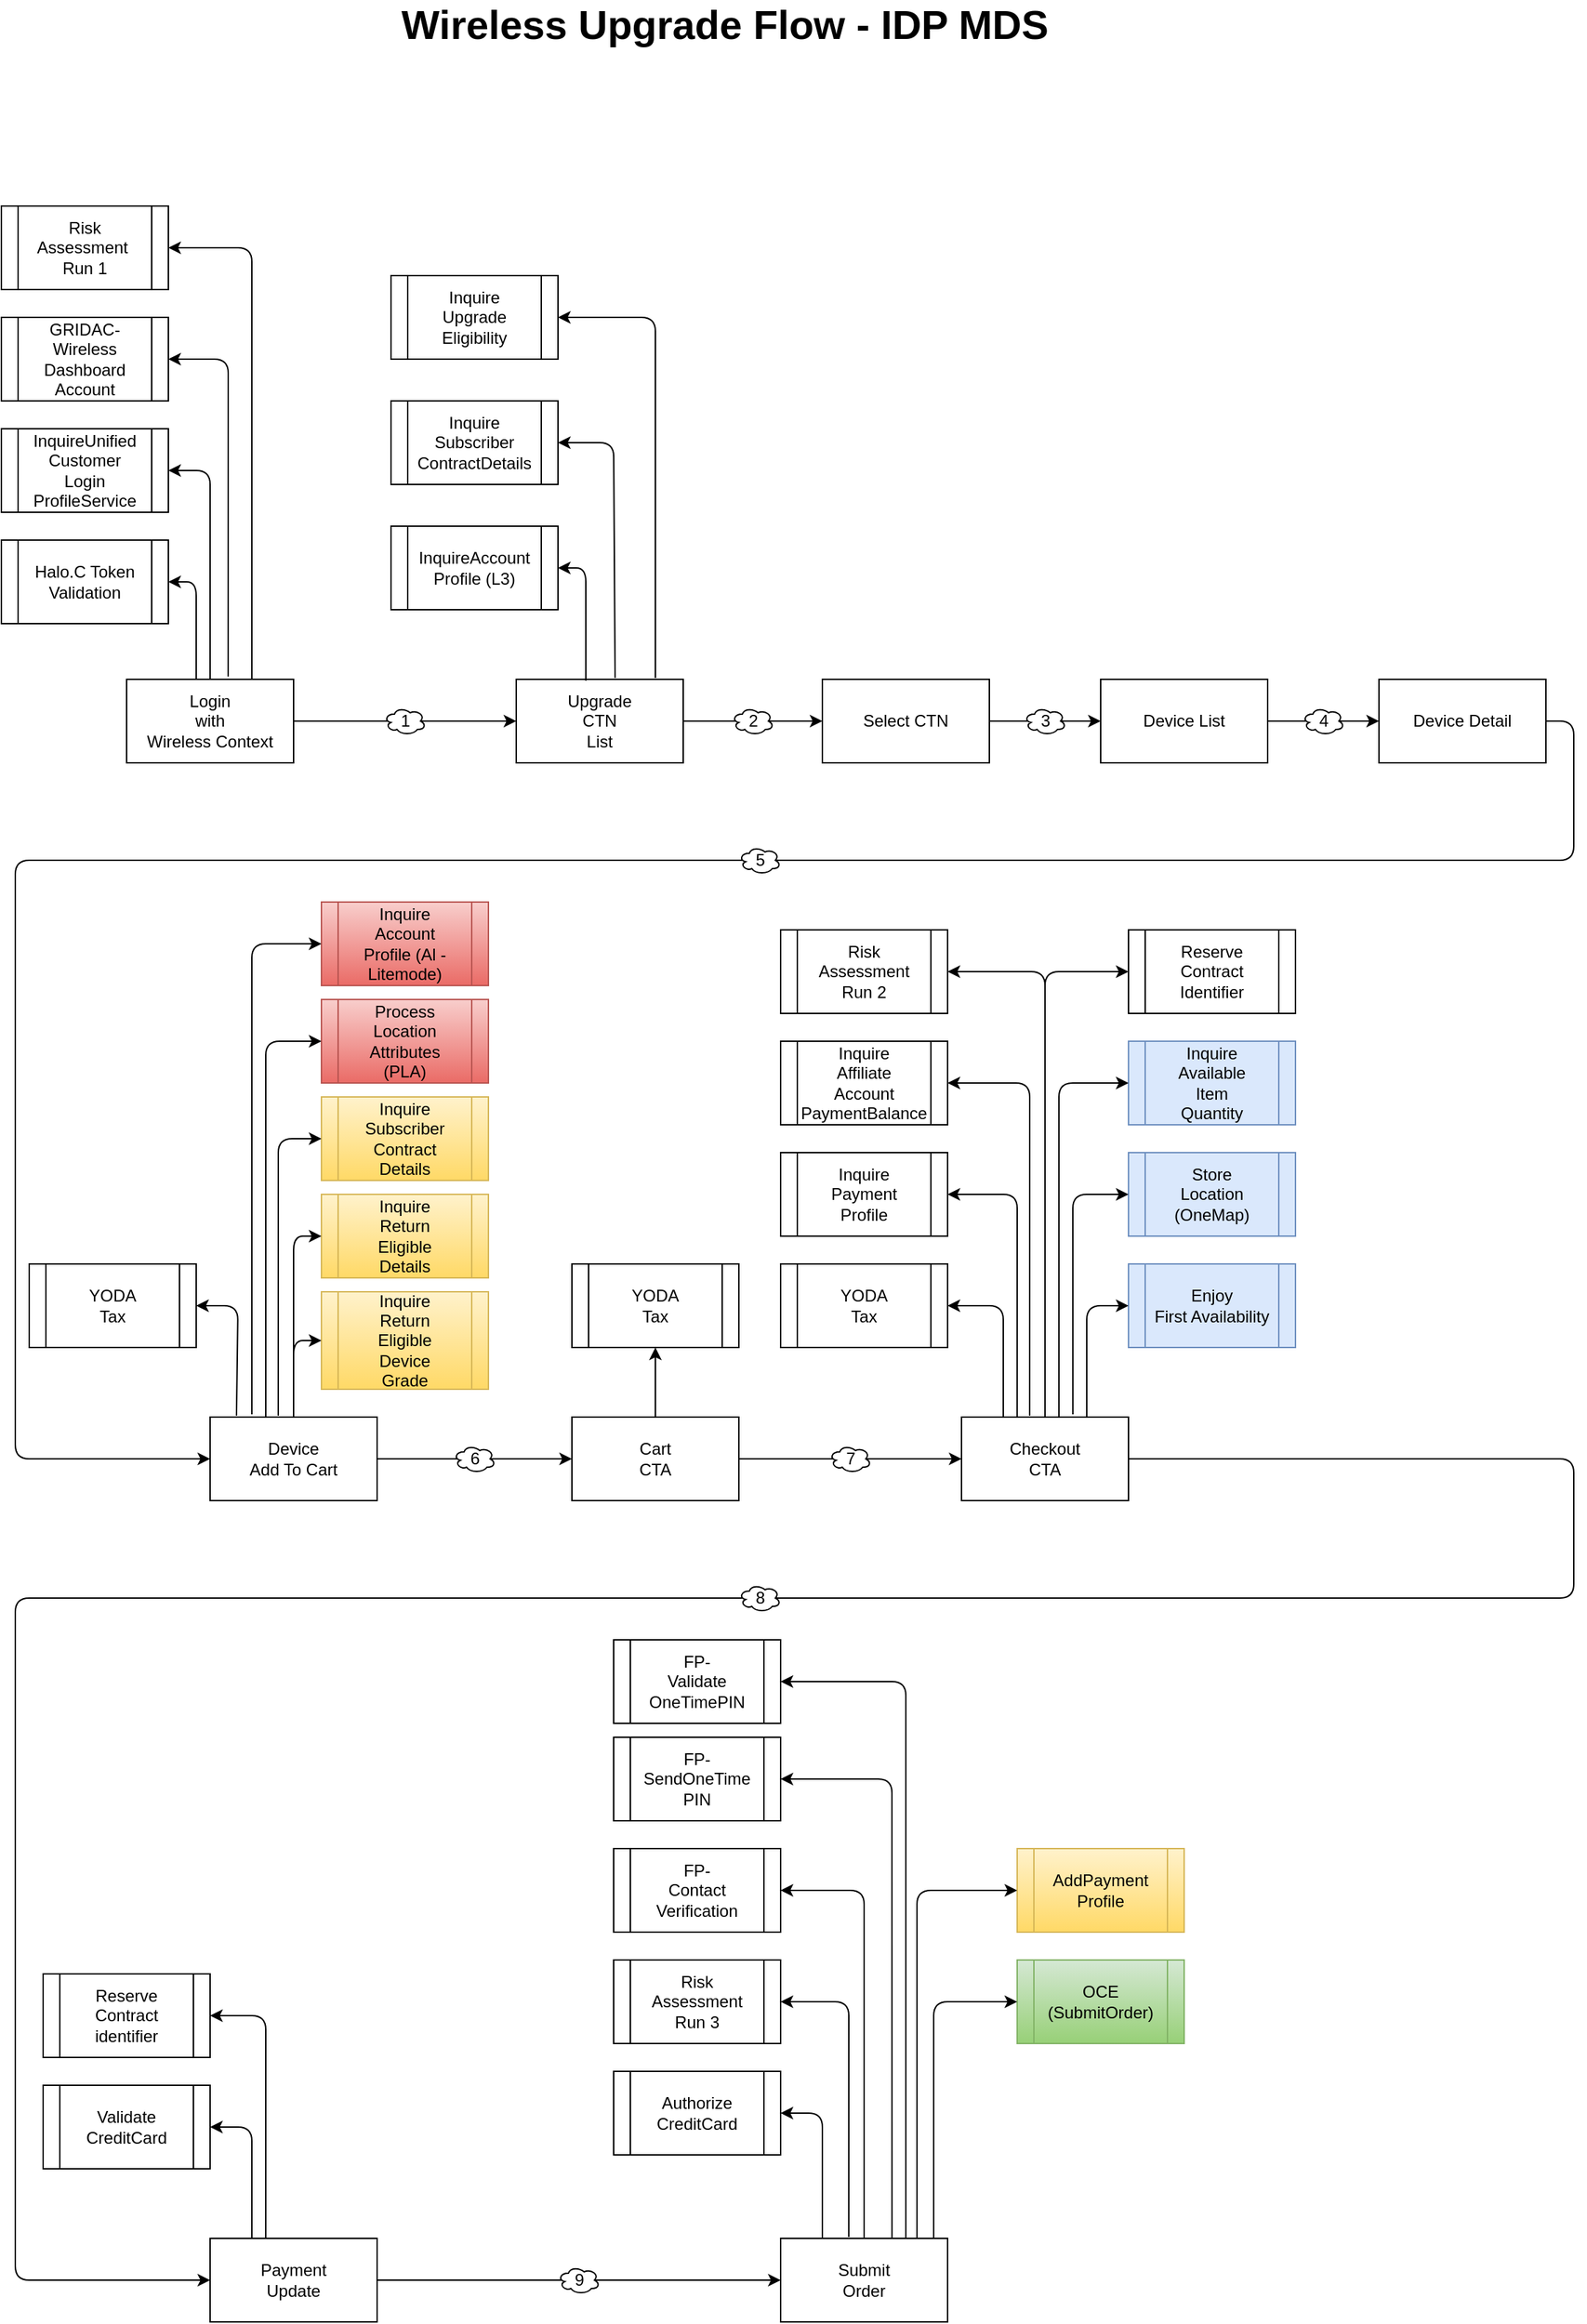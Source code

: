 <mxfile version="13.6.0" type="github" pages="3">
  <diagram id="9JsVF1Auakn79N2M9zxc" name="IDP-MDS">
    <mxGraphModel dx="1673" dy="896" grid="1" gridSize="10" guides="1" tooltips="1" connect="1" arrows="1" fold="1" page="1" pageScale="1" pageWidth="2339" pageHeight="3300" math="0" shadow="0">
      <root>
        <mxCell id="0" />
        <mxCell id="1" parent="0" />
        <mxCell id="hLp1cjF8AEED7CW_KekL-1" value="Login&lt;br&gt;with&lt;br&gt;Wireless Context" style="rounded=0;whiteSpace=wrap;html=1;" vertex="1" parent="1">
          <mxGeometry x="820" y="830" width="120" height="60" as="geometry" />
        </mxCell>
        <mxCell id="hLp1cjF8AEED7CW_KekL-2" value="Halo.C Token Validation" style="shape=process;whiteSpace=wrap;html=1;backgroundOutline=1;" vertex="1" parent="1">
          <mxGeometry x="730" y="730" width="120" height="60" as="geometry" />
        </mxCell>
        <mxCell id="hLp1cjF8AEED7CW_KekL-3" value="InquireUnified&lt;br&gt;Customer&lt;br&gt;Login&lt;br&gt;ProfileService" style="shape=process;whiteSpace=wrap;html=1;backgroundOutline=1;" vertex="1" parent="1">
          <mxGeometry x="730" y="650" width="120" height="60" as="geometry" />
        </mxCell>
        <mxCell id="hLp1cjF8AEED7CW_KekL-5" value="" style="endArrow=classic;html=1;entryX=1;entryY=0.5;entryDx=0;entryDy=0;exitX=0.5;exitY=0;exitDx=0;exitDy=0;" edge="1" parent="1" source="hLp1cjF8AEED7CW_KekL-1" target="hLp1cjF8AEED7CW_KekL-3">
          <mxGeometry width="50" height="50" relative="1" as="geometry">
            <mxPoint x="904" y="830" as="sourcePoint" />
            <mxPoint x="1020" y="780" as="targetPoint" />
            <Array as="points">
              <mxPoint x="880" y="680" />
            </Array>
          </mxGeometry>
        </mxCell>
        <mxCell id="hLp1cjF8AEED7CW_KekL-6" value="" style="endArrow=classic;html=1;entryX=1;entryY=0.5;entryDx=0;entryDy=0;" edge="1" parent="1" target="hLp1cjF8AEED7CW_KekL-2">
          <mxGeometry width="50" height="50" relative="1" as="geometry">
            <mxPoint x="870" y="830" as="sourcePoint" />
            <mxPoint x="800" y="800" as="targetPoint" />
            <Array as="points">
              <mxPoint x="870" y="760" />
            </Array>
          </mxGeometry>
        </mxCell>
        <mxCell id="hLp1cjF8AEED7CW_KekL-8" value="Upgrade&lt;br&gt;CTN&lt;br&gt;List" style="rounded=0;whiteSpace=wrap;html=1;" vertex="1" parent="1">
          <mxGeometry x="1100" y="830" width="120" height="60" as="geometry" />
        </mxCell>
        <mxCell id="hLp1cjF8AEED7CW_KekL-9" value="GRIDAC-Wireless&lt;br&gt;Dashboard&lt;br&gt;Account" style="shape=process;whiteSpace=wrap;html=1;backgroundOutline=1;" vertex="1" parent="1">
          <mxGeometry x="730" y="570" width="120" height="60" as="geometry" />
        </mxCell>
        <mxCell id="hLp1cjF8AEED7CW_KekL-10" value="" style="endArrow=classic;html=1;entryX=1;entryY=0.5;entryDx=0;entryDy=0;exitX=0.608;exitY=-0.033;exitDx=0;exitDy=0;exitPerimeter=0;" edge="1" parent="1" source="hLp1cjF8AEED7CW_KekL-1" target="hLp1cjF8AEED7CW_KekL-9">
          <mxGeometry width="50" height="50" relative="1" as="geometry">
            <mxPoint x="1040" y="820" as="sourcePoint" />
            <mxPoint x="1100" y="750" as="targetPoint" />
            <Array as="points">
              <mxPoint x="893" y="600" />
            </Array>
          </mxGeometry>
        </mxCell>
        <mxCell id="hLp1cjF8AEED7CW_KekL-11" value="InquireAccount&lt;br&gt;Profile (L3)" style="shape=process;whiteSpace=wrap;html=1;backgroundOutline=1;" vertex="1" parent="1">
          <mxGeometry x="1010" y="720" width="120" height="60" as="geometry" />
        </mxCell>
        <mxCell id="hLp1cjF8AEED7CW_KekL-12" value="" style="endArrow=classic;html=1;entryX=1;entryY=0.5;entryDx=0;entryDy=0;exitX=0.417;exitY=0.017;exitDx=0;exitDy=0;exitPerimeter=0;" edge="1" parent="1" source="hLp1cjF8AEED7CW_KekL-8" target="hLp1cjF8AEED7CW_KekL-11">
          <mxGeometry width="50" height="50" relative="1" as="geometry">
            <mxPoint x="1070" y="830" as="sourcePoint" />
            <mxPoint x="1120" y="780" as="targetPoint" />
            <Array as="points">
              <mxPoint x="1150" y="750" />
            </Array>
          </mxGeometry>
        </mxCell>
        <mxCell id="hLp1cjF8AEED7CW_KekL-13" value="Inquire&lt;br&gt;Subscriber&lt;br&gt;ContractDetails" style="shape=process;whiteSpace=wrap;html=1;backgroundOutline=1;" vertex="1" parent="1">
          <mxGeometry x="1010" y="630" width="120" height="60" as="geometry" />
        </mxCell>
        <mxCell id="hLp1cjF8AEED7CW_KekL-14" value="" style="endArrow=classic;html=1;entryX=1;entryY=0.5;entryDx=0;entryDy=0;exitX=0.592;exitY=-0.017;exitDx=0;exitDy=0;exitPerimeter=0;" edge="1" parent="1" source="hLp1cjF8AEED7CW_KekL-8" target="hLp1cjF8AEED7CW_KekL-13">
          <mxGeometry width="50" height="50" relative="1" as="geometry">
            <mxPoint x="1300" y="860" as="sourcePoint" />
            <mxPoint x="1350" y="810" as="targetPoint" />
            <Array as="points">
              <mxPoint x="1170" y="660" />
            </Array>
          </mxGeometry>
        </mxCell>
        <mxCell id="hLp1cjF8AEED7CW_KekL-15" value="" style="endArrow=classic;html=1;exitX=1;exitY=0.5;exitDx=0;exitDy=0;entryX=0;entryY=0.5;entryDx=0;entryDy=0;" edge="1" parent="1" source="hLp1cjF8AEED7CW_KekL-1" target="hLp1cjF8AEED7CW_KekL-8">
          <mxGeometry relative="1" as="geometry">
            <mxPoint x="1080" y="880" as="sourcePoint" />
            <mxPoint x="1180" y="880" as="targetPoint" />
          </mxGeometry>
        </mxCell>
        <mxCell id="hLp1cjF8AEED7CW_KekL-16" value="1" style="shape=cloud;html=1;outlineConnect=0;" vertex="1" parent="hLp1cjF8AEED7CW_KekL-15">
          <mxGeometry width="30" height="20" relative="1" as="geometry">
            <mxPoint x="-15" y="-10" as="offset" />
          </mxGeometry>
        </mxCell>
        <mxCell id="hLp1cjF8AEED7CW_KekL-17" value="Inquire&lt;br&gt;Upgrade&lt;br&gt;Eligibility" style="shape=process;whiteSpace=wrap;html=1;backgroundOutline=1;" vertex="1" parent="1">
          <mxGeometry x="1010" y="540" width="120" height="60" as="geometry" />
        </mxCell>
        <mxCell id="hLp1cjF8AEED7CW_KekL-18" value="" style="endArrow=classic;html=1;entryX=1;entryY=0.5;entryDx=0;entryDy=0;" edge="1" parent="1" target="hLp1cjF8AEED7CW_KekL-17">
          <mxGeometry width="50" height="50" relative="1" as="geometry">
            <mxPoint x="1200" y="829" as="sourcePoint" />
            <mxPoint x="1440" y="800" as="targetPoint" />
            <Array as="points">
              <mxPoint x="1200" y="570" />
            </Array>
          </mxGeometry>
        </mxCell>
        <mxCell id="hLp1cjF8AEED7CW_KekL-19" value="Select CTN" style="rounded=0;whiteSpace=wrap;html=1;" vertex="1" parent="1">
          <mxGeometry x="1320" y="830" width="120" height="60" as="geometry" />
        </mxCell>
        <mxCell id="hLp1cjF8AEED7CW_KekL-26" value="" style="endArrow=classic;html=1;exitX=1;exitY=0.5;exitDx=0;exitDy=0;entryX=0;entryY=0.5;entryDx=0;entryDy=0;" edge="1" parent="1" source="hLp1cjF8AEED7CW_KekL-8" target="hLp1cjF8AEED7CW_KekL-19">
          <mxGeometry relative="1" as="geometry">
            <mxPoint x="1330" y="860" as="sourcePoint" />
            <mxPoint x="1360" y="860" as="targetPoint" />
          </mxGeometry>
        </mxCell>
        <mxCell id="hLp1cjF8AEED7CW_KekL-27" value="2" style="shape=cloud;html=1;outlineConnect=0;" vertex="1" parent="hLp1cjF8AEED7CW_KekL-26">
          <mxGeometry width="30" height="20" relative="1" as="geometry">
            <mxPoint x="-15" y="-10" as="offset" />
          </mxGeometry>
        </mxCell>
        <mxCell id="hLp1cjF8AEED7CW_KekL-28" value="Device List" style="rounded=0;whiteSpace=wrap;html=1;" vertex="1" parent="1">
          <mxGeometry x="1520" y="830" width="120" height="60" as="geometry" />
        </mxCell>
        <mxCell id="hLp1cjF8AEED7CW_KekL-29" value="" style="endArrow=classic;html=1;exitX=1;exitY=0.5;exitDx=0;exitDy=0;entryX=0;entryY=0.5;entryDx=0;entryDy=0;" edge="1" parent="1" source="hLp1cjF8AEED7CW_KekL-19" target="hLp1cjF8AEED7CW_KekL-28">
          <mxGeometry relative="1" as="geometry">
            <mxPoint x="1550" y="860" as="sourcePoint" />
            <mxPoint x="1680" y="860" as="targetPoint" />
          </mxGeometry>
        </mxCell>
        <mxCell id="hLp1cjF8AEED7CW_KekL-30" value="3" style="shape=cloud;html=1;outlineConnect=0;" vertex="1" parent="hLp1cjF8AEED7CW_KekL-29">
          <mxGeometry width="30" height="20" relative="1" as="geometry">
            <mxPoint x="-15" y="-10" as="offset" />
          </mxGeometry>
        </mxCell>
        <mxCell id="hLp1cjF8AEED7CW_KekL-31" value="Device&lt;br&gt;Add To Cart" style="rounded=0;whiteSpace=wrap;html=1;" vertex="1" parent="1">
          <mxGeometry x="880" y="1360" width="120" height="60" as="geometry" />
        </mxCell>
        <mxCell id="hLp1cjF8AEED7CW_KekL-32" value="" style="endArrow=classic;html=1;exitX=1;exitY=0.5;exitDx=0;exitDy=0;entryX=0;entryY=0.5;entryDx=0;entryDy=0;" edge="1" parent="1" source="hLp1cjF8AEED7CW_KekL-39" target="hLp1cjF8AEED7CW_KekL-31">
          <mxGeometry relative="1" as="geometry">
            <mxPoint x="1560" y="1070" as="sourcePoint" />
            <mxPoint x="1660" y="1070" as="targetPoint" />
            <Array as="points">
              <mxPoint x="1860" y="860" />
              <mxPoint x="1860" y="960" />
              <mxPoint x="740" y="960" />
              <mxPoint x="740" y="1260" />
              <mxPoint x="740" y="1390" />
            </Array>
          </mxGeometry>
        </mxCell>
        <mxCell id="hLp1cjF8AEED7CW_KekL-33" value="5" style="shape=cloud;html=1;outlineConnect=0;" vertex="1" parent="hLp1cjF8AEED7CW_KekL-32">
          <mxGeometry width="30" height="20" relative="1" as="geometry">
            <mxPoint x="185" y="-10" as="offset" />
          </mxGeometry>
        </mxCell>
        <mxCell id="hLp1cjF8AEED7CW_KekL-35" value="Cart&lt;br&gt;CTA" style="rounded=0;whiteSpace=wrap;html=1;" vertex="1" parent="1">
          <mxGeometry x="1140" y="1360" width="120" height="60" as="geometry" />
        </mxCell>
        <mxCell id="hLp1cjF8AEED7CW_KekL-36" value="" style="endArrow=classic;html=1;exitX=1;exitY=0.5;exitDx=0;exitDy=0;entryX=0;entryY=0.5;entryDx=0;entryDy=0;" edge="1" parent="1" source="hLp1cjF8AEED7CW_KekL-31" target="hLp1cjF8AEED7CW_KekL-35">
          <mxGeometry relative="1" as="geometry">
            <mxPoint x="980" y="1390" as="sourcePoint" />
            <mxPoint x="1080" y="1390" as="targetPoint" />
          </mxGeometry>
        </mxCell>
        <mxCell id="hLp1cjF8AEED7CW_KekL-37" value="6" style="shape=cloud;html=1;outlineConnect=0;" vertex="1" parent="hLp1cjF8AEED7CW_KekL-36">
          <mxGeometry width="30" height="20" relative="1" as="geometry">
            <mxPoint x="-15" y="-10" as="offset" />
          </mxGeometry>
        </mxCell>
        <mxCell id="hLp1cjF8AEED7CW_KekL-39" value="Device Detail" style="rounded=0;whiteSpace=wrap;html=1;" vertex="1" parent="1">
          <mxGeometry x="1720" y="830" width="120" height="60" as="geometry" />
        </mxCell>
        <mxCell id="hLp1cjF8AEED7CW_KekL-40" value="" style="endArrow=classic;html=1;exitX=1;exitY=0.5;exitDx=0;exitDy=0;entryX=0;entryY=0.5;entryDx=0;entryDy=0;" edge="1" parent="1" source="hLp1cjF8AEED7CW_KekL-28" target="hLp1cjF8AEED7CW_KekL-39">
          <mxGeometry relative="1" as="geometry">
            <mxPoint x="1660" y="910" as="sourcePoint" />
            <mxPoint x="1760" y="910" as="targetPoint" />
          </mxGeometry>
        </mxCell>
        <mxCell id="hLp1cjF8AEED7CW_KekL-41" value="4" style="shape=cloud;html=1;outlineConnect=0;" vertex="1" parent="hLp1cjF8AEED7CW_KekL-40">
          <mxGeometry width="30" height="20" relative="1" as="geometry">
            <mxPoint x="-15" y="-10" as="offset" />
          </mxGeometry>
        </mxCell>
        <mxCell id="hLp1cjF8AEED7CW_KekL-42" value="YODA&lt;br&gt;Tax" style="shape=process;whiteSpace=wrap;html=1;backgroundOutline=1;" vertex="1" parent="1">
          <mxGeometry x="750" y="1250" width="120" height="60" as="geometry" />
        </mxCell>
        <mxCell id="hLp1cjF8AEED7CW_KekL-43" value="" style="endArrow=classic;html=1;exitX=0.158;exitY=-0.017;exitDx=0;exitDy=0;entryX=1;entryY=0.5;entryDx=0;entryDy=0;exitPerimeter=0;" edge="1" parent="1" source="hLp1cjF8AEED7CW_KekL-31" target="hLp1cjF8AEED7CW_KekL-42">
          <mxGeometry width="50" height="50" relative="1" as="geometry">
            <mxPoint x="920" y="1320" as="sourcePoint" />
            <mxPoint x="970" y="1270" as="targetPoint" />
            <Array as="points">
              <mxPoint x="900" y="1280" />
            </Array>
          </mxGeometry>
        </mxCell>
        <mxCell id="hLp1cjF8AEED7CW_KekL-44" value="Inquire&lt;br&gt;Account&lt;br&gt;Profile (Al - Litemode)" style="shape=process;whiteSpace=wrap;html=1;backgroundOutline=1;" vertex="1" parent="1">
          <mxGeometry x="960" y="990" width="120" height="60" as="geometry" />
        </mxCell>
        <mxCell id="hLp1cjF8AEED7CW_KekL-45" value="Process&lt;br&gt;Location&lt;br&gt;Attributes&lt;br&gt;(PLA)" style="shape=process;whiteSpace=wrap;html=1;backgroundOutline=1;" vertex="1" parent="1">
          <mxGeometry x="960" y="1060" width="120" height="60" as="geometry" />
        </mxCell>
        <mxCell id="hLp1cjF8AEED7CW_KekL-46" value="Inquire&lt;br&gt;Subscriber&lt;br&gt;Contract&lt;br&gt;Details" style="shape=process;whiteSpace=wrap;html=1;backgroundOutline=1;fillColor=#fff2cc;strokeColor=#d6b656;gradientColor=#ffd966;" vertex="1" parent="1">
          <mxGeometry x="960" y="1130" width="120" height="60" as="geometry" />
        </mxCell>
        <mxCell id="hLp1cjF8AEED7CW_KekL-47" value="Inquire&lt;br&gt;Return&lt;br&gt;Eligible&lt;br&gt;Details" style="shape=process;whiteSpace=wrap;html=1;backgroundOutline=1;fillColor=#fff2cc;strokeColor=#d6b656;gradientColor=#ffd966;" vertex="1" parent="1">
          <mxGeometry x="960" y="1200" width="120" height="60" as="geometry" />
        </mxCell>
        <mxCell id="hLp1cjF8AEED7CW_KekL-48" value="Inquire&lt;br&gt;Return&lt;br&gt;Eligible&lt;br&gt;Device&lt;br&gt;Grade" style="shape=process;whiteSpace=wrap;html=1;backgroundOutline=1;fillColor=#fff2cc;strokeColor=#d6b656;gradientColor=#ffd966;" vertex="1" parent="1">
          <mxGeometry x="960" y="1270" width="120" height="70" as="geometry" />
        </mxCell>
        <mxCell id="hLp1cjF8AEED7CW_KekL-49" value="Inquire&lt;br&gt;Account&lt;br&gt;Profile (Al - Litemode)" style="shape=process;whiteSpace=wrap;html=1;backgroundOutline=1;fillColor=#f8cecc;strokeColor=#b85450;gradientColor=#ea6b66;" vertex="1" parent="1">
          <mxGeometry x="960" y="990" width="120" height="60" as="geometry" />
        </mxCell>
        <mxCell id="hLp1cjF8AEED7CW_KekL-50" value="Process&lt;br&gt;Location&lt;br&gt;Attributes&lt;br&gt;(PLA)" style="shape=process;whiteSpace=wrap;html=1;backgroundOutline=1;fillColor=#f8cecc;strokeColor=#b85450;gradientColor=#ea6b66;" vertex="1" parent="1">
          <mxGeometry x="960" y="1060" width="120" height="60" as="geometry" />
        </mxCell>
        <mxCell id="hLp1cjF8AEED7CW_KekL-51" value="" style="endArrow=classic;html=1;entryX=0;entryY=0.5;entryDx=0;entryDy=0;" edge="1" parent="1" target="hLp1cjF8AEED7CW_KekL-49">
          <mxGeometry width="50" height="50" relative="1" as="geometry">
            <mxPoint x="910" y="1358" as="sourcePoint" />
            <mxPoint x="930" y="1130" as="targetPoint" />
            <Array as="points">
              <mxPoint x="910" y="1020" />
            </Array>
          </mxGeometry>
        </mxCell>
        <mxCell id="hLp1cjF8AEED7CW_KekL-52" value="" style="endArrow=classic;html=1;entryX=0;entryY=0.5;entryDx=0;entryDy=0;" edge="1" parent="1" target="hLp1cjF8AEED7CW_KekL-50">
          <mxGeometry width="50" height="50" relative="1" as="geometry">
            <mxPoint x="920" y="1360" as="sourcePoint" />
            <mxPoint x="940" y="1090" as="targetPoint" />
            <Array as="points">
              <mxPoint x="920" y="1090" />
            </Array>
          </mxGeometry>
        </mxCell>
        <mxCell id="hLp1cjF8AEED7CW_KekL-53" value="" style="endArrow=classic;html=1;entryX=0;entryY=0.5;entryDx=0;entryDy=0;exitX=0.408;exitY=-0.017;exitDx=0;exitDy=0;exitPerimeter=0;" edge="1" parent="1" source="hLp1cjF8AEED7CW_KekL-31" target="hLp1cjF8AEED7CW_KekL-46">
          <mxGeometry width="50" height="50" relative="1" as="geometry">
            <mxPoint x="900" y="1210" as="sourcePoint" />
            <mxPoint x="950" y="1160" as="targetPoint" />
            <Array as="points">
              <mxPoint x="929" y="1160" />
            </Array>
          </mxGeometry>
        </mxCell>
        <mxCell id="hLp1cjF8AEED7CW_KekL-54" value="" style="endArrow=classic;html=1;entryX=0;entryY=0.5;entryDx=0;entryDy=0;exitX=0.5;exitY=0;exitDx=0;exitDy=0;" edge="1" parent="1" source="hLp1cjF8AEED7CW_KekL-31" target="hLp1cjF8AEED7CW_KekL-47">
          <mxGeometry width="50" height="50" relative="1" as="geometry">
            <mxPoint x="880" y="1270" as="sourcePoint" />
            <mxPoint x="930" y="1220" as="targetPoint" />
            <Array as="points">
              <mxPoint x="940" y="1230" />
            </Array>
          </mxGeometry>
        </mxCell>
        <mxCell id="hLp1cjF8AEED7CW_KekL-55" value="" style="endArrow=classic;html=1;entryX=0;entryY=0.5;entryDx=0;entryDy=0;" edge="1" parent="1" target="hLp1cjF8AEED7CW_KekL-48">
          <mxGeometry width="50" height="50" relative="1" as="geometry">
            <mxPoint x="940" y="1358" as="sourcePoint" />
            <mxPoint x="900" y="1310" as="targetPoint" />
            <Array as="points">
              <mxPoint x="940" y="1305" />
            </Array>
          </mxGeometry>
        </mxCell>
        <mxCell id="hLp1cjF8AEED7CW_KekL-56" value="YODA&lt;br&gt;Tax" style="shape=process;whiteSpace=wrap;html=1;backgroundOutline=1;" vertex="1" parent="1">
          <mxGeometry x="1140" y="1250" width="120" height="60" as="geometry" />
        </mxCell>
        <mxCell id="hLp1cjF8AEED7CW_KekL-57" value="" style="endArrow=classic;html=1;entryX=0.5;entryY=1;entryDx=0;entryDy=0;exitX=0.5;exitY=0;exitDx=0;exitDy=0;" edge="1" parent="1" source="hLp1cjF8AEED7CW_KekL-35" target="hLp1cjF8AEED7CW_KekL-56">
          <mxGeometry width="50" height="50" relative="1" as="geometry">
            <mxPoint x="1280" y="1380" as="sourcePoint" />
            <mxPoint x="1330" y="1330" as="targetPoint" />
          </mxGeometry>
        </mxCell>
        <mxCell id="hLp1cjF8AEED7CW_KekL-58" value="Checkout&lt;br&gt;CTA" style="rounded=0;whiteSpace=wrap;html=1;" vertex="1" parent="1">
          <mxGeometry x="1420" y="1360" width="120" height="60" as="geometry" />
        </mxCell>
        <mxCell id="hLp1cjF8AEED7CW_KekL-59" value="YODA&lt;br&gt;Tax" style="shape=process;whiteSpace=wrap;html=1;backgroundOutline=1;" vertex="1" parent="1">
          <mxGeometry x="1290" y="1250" width="120" height="60" as="geometry" />
        </mxCell>
        <mxCell id="hLp1cjF8AEED7CW_KekL-60" value="" style="endArrow=classic;html=1;entryX=1;entryY=0.5;entryDx=0;entryDy=0;exitX=0.25;exitY=0;exitDx=0;exitDy=0;" edge="1" source="hLp1cjF8AEED7CW_KekL-58" target="hLp1cjF8AEED7CW_KekL-59" parent="1">
          <mxGeometry width="50" height="50" relative="1" as="geometry">
            <mxPoint x="1520" y="1380" as="sourcePoint" />
            <mxPoint x="1570" y="1330" as="targetPoint" />
            <Array as="points">
              <mxPoint x="1450" y="1280" />
            </Array>
          </mxGeometry>
        </mxCell>
        <mxCell id="hLp1cjF8AEED7CW_KekL-61" value="" style="endArrow=classic;html=1;entryX=0;entryY=0.5;entryDx=0;entryDy=0;" edge="1" parent="1" target="hLp1cjF8AEED7CW_KekL-58">
          <mxGeometry relative="1" as="geometry">
            <mxPoint x="1260" y="1390" as="sourcePoint" />
            <mxPoint x="1340" y="1390" as="targetPoint" />
          </mxGeometry>
        </mxCell>
        <mxCell id="hLp1cjF8AEED7CW_KekL-62" value="7" style="shape=cloud;html=1;outlineConnect=0;" vertex="1" parent="hLp1cjF8AEED7CW_KekL-61">
          <mxGeometry width="30" height="20" relative="1" as="geometry">
            <mxPoint x="-15" y="-10" as="offset" />
          </mxGeometry>
        </mxCell>
        <mxCell id="hLp1cjF8AEED7CW_KekL-63" value="Inquire&lt;br&gt;Payment&lt;br&gt;Profile" style="shape=process;whiteSpace=wrap;html=1;backgroundOutline=1;" vertex="1" parent="1">
          <mxGeometry x="1290" y="1170" width="120" height="60" as="geometry" />
        </mxCell>
        <mxCell id="hLp1cjF8AEED7CW_KekL-64" value="Inquire&lt;br&gt;Affiliate&lt;br&gt;Account&lt;br&gt;PaymentBalance" style="shape=process;whiteSpace=wrap;html=1;backgroundOutline=1;" vertex="1" parent="1">
          <mxGeometry x="1290" y="1090" width="120" height="60" as="geometry" />
        </mxCell>
        <mxCell id="hLp1cjF8AEED7CW_KekL-65" value="Inquire&lt;br&gt;Available&lt;br&gt;Item&lt;br&gt;Quantity" style="shape=process;whiteSpace=wrap;html=1;backgroundOutline=1;fillColor=#dae8fc;strokeColor=#6c8ebf;" vertex="1" parent="1">
          <mxGeometry x="1540" y="1090" width="120" height="60" as="geometry" />
        </mxCell>
        <mxCell id="hLp1cjF8AEED7CW_KekL-66" value="Store&lt;br&gt;Location&lt;br&gt;(OneMap)" style="shape=process;whiteSpace=wrap;html=1;backgroundOutline=1;fillColor=#dae8fc;strokeColor=#6c8ebf;" vertex="1" parent="1">
          <mxGeometry x="1540" y="1170" width="120" height="60" as="geometry" />
        </mxCell>
        <mxCell id="hLp1cjF8AEED7CW_KekL-68" value="Enjoy&lt;br&gt;First Availability" style="shape=process;whiteSpace=wrap;html=1;backgroundOutline=1;fillColor=#dae8fc;strokeColor=#6c8ebf;" vertex="1" parent="1">
          <mxGeometry x="1540" y="1250" width="120" height="60" as="geometry" />
        </mxCell>
        <mxCell id="hLp1cjF8AEED7CW_KekL-69" value="" style="endArrow=classic;html=1;entryX=1;entryY=0.5;entryDx=0;entryDy=0;exitX=0.333;exitY=0;exitDx=0;exitDy=0;exitPerimeter=0;" edge="1" parent="1" source="hLp1cjF8AEED7CW_KekL-58" target="hLp1cjF8AEED7CW_KekL-63">
          <mxGeometry width="50" height="50" relative="1" as="geometry">
            <mxPoint x="1440" y="1280" as="sourcePoint" />
            <mxPoint x="1490" y="1230" as="targetPoint" />
            <Array as="points">
              <mxPoint x="1460" y="1200" />
            </Array>
          </mxGeometry>
        </mxCell>
        <mxCell id="hLp1cjF8AEED7CW_KekL-70" value="" style="endArrow=classic;html=1;entryX=1;entryY=0.5;entryDx=0;entryDy=0;exitX=0.408;exitY=-0.017;exitDx=0;exitDy=0;exitPerimeter=0;" edge="1" parent="1" source="hLp1cjF8AEED7CW_KekL-58" target="hLp1cjF8AEED7CW_KekL-64">
          <mxGeometry width="50" height="50" relative="1" as="geometry">
            <mxPoint x="1440" y="1170" as="sourcePoint" />
            <mxPoint x="1490" y="1120" as="targetPoint" />
            <Array as="points">
              <mxPoint x="1469" y="1120" />
            </Array>
          </mxGeometry>
        </mxCell>
        <mxCell id="hLp1cjF8AEED7CW_KekL-71" value="" style="endArrow=classic;html=1;entryX=0;entryY=0.5;entryDx=0;entryDy=0;" edge="1" parent="1" target="hLp1cjF8AEED7CW_KekL-65">
          <mxGeometry width="50" height="50" relative="1" as="geometry">
            <mxPoint x="1490" y="1360" as="sourcePoint" />
            <mxPoint x="1530" y="1260" as="targetPoint" />
            <Array as="points">
              <mxPoint x="1490" y="1120" />
            </Array>
          </mxGeometry>
        </mxCell>
        <mxCell id="hLp1cjF8AEED7CW_KekL-72" value="" style="endArrow=classic;html=1;entryX=0;entryY=0.5;entryDx=0;entryDy=0;exitX=0.667;exitY=-0.033;exitDx=0;exitDy=0;exitPerimeter=0;" edge="1" parent="1" source="hLp1cjF8AEED7CW_KekL-58" target="hLp1cjF8AEED7CW_KekL-66">
          <mxGeometry width="50" height="50" relative="1" as="geometry">
            <mxPoint x="1390" y="1370" as="sourcePoint" />
            <mxPoint x="1440" y="1320" as="targetPoint" />
            <Array as="points">
              <mxPoint x="1500" y="1200" />
            </Array>
          </mxGeometry>
        </mxCell>
        <mxCell id="hLp1cjF8AEED7CW_KekL-73" value="" style="endArrow=classic;html=1;entryX=0;entryY=0.5;entryDx=0;entryDy=0;exitX=0.75;exitY=0;exitDx=0;exitDy=0;" edge="1" parent="1" source="hLp1cjF8AEED7CW_KekL-58" target="hLp1cjF8AEED7CW_KekL-68">
          <mxGeometry width="50" height="50" relative="1" as="geometry">
            <mxPoint x="1580" y="1460" as="sourcePoint" />
            <mxPoint x="1630" y="1410" as="targetPoint" />
            <Array as="points">
              <mxPoint x="1510" y="1280" />
            </Array>
          </mxGeometry>
        </mxCell>
        <mxCell id="hLp1cjF8AEED7CW_KekL-74" value="Risk&lt;br&gt;Assessment&amp;nbsp;&lt;br&gt;Run 1" style="shape=process;whiteSpace=wrap;html=1;backgroundOutline=1;" vertex="1" parent="1">
          <mxGeometry x="730" y="490" width="120" height="60" as="geometry" />
        </mxCell>
        <mxCell id="hLp1cjF8AEED7CW_KekL-75" value="" style="endArrow=classic;html=1;entryX=1;entryY=0.5;entryDx=0;entryDy=0;exitX=0.75;exitY=0;exitDx=0;exitDy=0;" edge="1" parent="1" source="hLp1cjF8AEED7CW_KekL-1" target="hLp1cjF8AEED7CW_KekL-74">
          <mxGeometry width="50" height="50" relative="1" as="geometry">
            <mxPoint x="920" y="740" as="sourcePoint" />
            <mxPoint x="970" y="690" as="targetPoint" />
            <Array as="points">
              <mxPoint x="910" y="520" />
            </Array>
          </mxGeometry>
        </mxCell>
        <mxCell id="hLp1cjF8AEED7CW_KekL-76" value="Risk&lt;br&gt;Assessment&lt;br&gt;Run 2" style="shape=process;whiteSpace=wrap;html=1;backgroundOutline=1;" vertex="1" parent="1">
          <mxGeometry x="1290" y="1010" width="120" height="60" as="geometry" />
        </mxCell>
        <mxCell id="hLp1cjF8AEED7CW_KekL-77" value="" style="endArrow=classic;html=1;entryX=1;entryY=0.5;entryDx=0;entryDy=0;exitX=0.5;exitY=0;exitDx=0;exitDy=0;" edge="1" parent="1" source="hLp1cjF8AEED7CW_KekL-58" target="hLp1cjF8AEED7CW_KekL-76">
          <mxGeometry width="50" height="50" relative="1" as="geometry">
            <mxPoint x="1450" y="1120" as="sourcePoint" />
            <mxPoint x="1500" y="1070" as="targetPoint" />
            <Array as="points">
              <mxPoint x="1480" y="1040" />
            </Array>
          </mxGeometry>
        </mxCell>
        <mxCell id="hLp1cjF8AEED7CW_KekL-78" value="Reserve&lt;br&gt;Contract&lt;br&gt;Identifier" style="shape=process;whiteSpace=wrap;html=1;backgroundOutline=1;" vertex="1" parent="1">
          <mxGeometry x="1540" y="1010" width="120" height="60" as="geometry" />
        </mxCell>
        <mxCell id="hLp1cjF8AEED7CW_KekL-79" value="" style="endArrow=classic;html=1;entryX=0;entryY=0.5;entryDx=0;entryDy=0;" edge="1" parent="1" target="hLp1cjF8AEED7CW_KekL-78">
          <mxGeometry width="50" height="50" relative="1" as="geometry">
            <mxPoint x="1480" y="1360" as="sourcePoint" />
            <mxPoint x="1540" y="1080" as="targetPoint" />
            <Array as="points">
              <mxPoint x="1480" y="1040" />
            </Array>
          </mxGeometry>
        </mxCell>
        <mxCell id="hLp1cjF8AEED7CW_KekL-80" value="Payment&lt;br&gt;Update" style="rounded=0;whiteSpace=wrap;html=1;" vertex="1" parent="1">
          <mxGeometry x="880" y="1950" width="120" height="60" as="geometry" />
        </mxCell>
        <mxCell id="hLp1cjF8AEED7CW_KekL-81" value="Validate&lt;br&gt;CreditCard" style="shape=process;whiteSpace=wrap;html=1;backgroundOutline=1;" vertex="1" parent="1">
          <mxGeometry x="760" y="1840" width="120" height="60" as="geometry" />
        </mxCell>
        <mxCell id="hLp1cjF8AEED7CW_KekL-82" value="" style="endArrow=classic;html=1;entryX=1;entryY=0.5;entryDx=0;entryDy=0;exitX=0.25;exitY=0;exitDx=0;exitDy=0;" edge="1" source="hLp1cjF8AEED7CW_KekL-80" target="hLp1cjF8AEED7CW_KekL-81" parent="1">
          <mxGeometry width="50" height="50" relative="1" as="geometry">
            <mxPoint x="980" y="1970" as="sourcePoint" />
            <mxPoint x="1030" y="1920" as="targetPoint" />
            <Array as="points">
              <mxPoint x="910" y="1870" />
            </Array>
          </mxGeometry>
        </mxCell>
        <mxCell id="hLp1cjF8AEED7CW_KekL-84" value="Reserve&lt;br&gt;Contract&lt;br&gt;identifier" style="shape=process;whiteSpace=wrap;html=1;backgroundOutline=1;" vertex="1" parent="1">
          <mxGeometry x="760" y="1760" width="120" height="60" as="geometry" />
        </mxCell>
        <mxCell id="hLp1cjF8AEED7CW_KekL-89" value="" style="endArrow=classic;html=1;entryX=1;entryY=0.5;entryDx=0;entryDy=0;exitX=0.333;exitY=0;exitDx=0;exitDy=0;exitPerimeter=0;" edge="1" source="hLp1cjF8AEED7CW_KekL-80" target="hLp1cjF8AEED7CW_KekL-84" parent="1">
          <mxGeometry width="50" height="50" relative="1" as="geometry">
            <mxPoint x="900" y="1870" as="sourcePoint" />
            <mxPoint x="950" y="1820" as="targetPoint" />
            <Array as="points">
              <mxPoint x="920" y="1790" />
            </Array>
          </mxGeometry>
        </mxCell>
        <mxCell id="hLp1cjF8AEED7CW_KekL-99" value="" style="endArrow=classic;html=1;exitX=1;exitY=0.5;exitDx=0;exitDy=0;entryX=0;entryY=0.5;entryDx=0;entryDy=0;" edge="1" parent="1" source="hLp1cjF8AEED7CW_KekL-58" target="hLp1cjF8AEED7CW_KekL-80">
          <mxGeometry relative="1" as="geometry">
            <mxPoint x="1600" y="1470" as="sourcePoint" />
            <mxPoint x="1700" y="1470" as="targetPoint" />
            <Array as="points">
              <mxPoint x="1860" y="1390" />
              <mxPoint x="1860" y="1490" />
              <mxPoint x="740" y="1490" />
              <mxPoint x="740" y="1980" />
            </Array>
          </mxGeometry>
        </mxCell>
        <mxCell id="hLp1cjF8AEED7CW_KekL-100" value="8" style="shape=cloud;html=1;outlineConnect=0;" vertex="1" parent="hLp1cjF8AEED7CW_KekL-99">
          <mxGeometry width="30" height="20" relative="1" as="geometry">
            <mxPoint x="65" y="-10" as="offset" />
          </mxGeometry>
        </mxCell>
        <mxCell id="hLp1cjF8AEED7CW_KekL-101" value="Submit&lt;br&gt;Order" style="rounded=0;whiteSpace=wrap;html=1;" vertex="1" parent="1">
          <mxGeometry x="1290" y="1950" width="120" height="60" as="geometry" />
        </mxCell>
        <mxCell id="hLp1cjF8AEED7CW_KekL-102" value="Authorize&lt;br&gt;CreditCard" style="shape=process;whiteSpace=wrap;html=1;backgroundOutline=1;" vertex="1" parent="1">
          <mxGeometry x="1170" y="1830" width="120" height="60" as="geometry" />
        </mxCell>
        <mxCell id="hLp1cjF8AEED7CW_KekL-103" value="" style="endArrow=classic;html=1;entryX=1;entryY=0.5;entryDx=0;entryDy=0;exitX=0.25;exitY=0;exitDx=0;exitDy=0;" edge="1" source="hLp1cjF8AEED7CW_KekL-101" target="hLp1cjF8AEED7CW_KekL-102" parent="1">
          <mxGeometry width="50" height="50" relative="1" as="geometry">
            <mxPoint x="1390" y="1960" as="sourcePoint" />
            <mxPoint x="1440" y="1910" as="targetPoint" />
            <Array as="points">
              <mxPoint x="1320" y="1860" />
            </Array>
          </mxGeometry>
        </mxCell>
        <mxCell id="hLp1cjF8AEED7CW_KekL-106" value="" style="endArrow=classic;html=1;entryX=1;entryY=0.5;entryDx=0;entryDy=0;exitX=0.408;exitY=-0.017;exitDx=0;exitDy=0;exitPerimeter=0;" edge="1" source="hLp1cjF8AEED7CW_KekL-101" target="hLp1cjF8AEED7CW_KekL-107" parent="1">
          <mxGeometry width="50" height="50" relative="1" as="geometry">
            <mxPoint x="1310" y="1750" as="sourcePoint" />
            <mxPoint x="1280" y="1700" as="targetPoint" />
            <Array as="points">
              <mxPoint x="1339" y="1780" />
            </Array>
          </mxGeometry>
        </mxCell>
        <mxCell id="hLp1cjF8AEED7CW_KekL-107" value="Risk&lt;br&gt;Assessment&lt;br&gt;Run 3" style="shape=process;whiteSpace=wrap;html=1;backgroundOutline=1;" vertex="1" parent="1">
          <mxGeometry x="1170" y="1750" width="120" height="60" as="geometry" />
        </mxCell>
        <mxCell id="hLp1cjF8AEED7CW_KekL-108" value="" style="endArrow=classic;html=1;exitX=1;exitY=0.5;exitDx=0;exitDy=0;entryX=0;entryY=0.5;entryDx=0;entryDy=0;" edge="1" parent="1" source="hLp1cjF8AEED7CW_KekL-80" target="hLp1cjF8AEED7CW_KekL-101">
          <mxGeometry relative="1" as="geometry">
            <mxPoint x="1050" y="1970" as="sourcePoint" />
            <mxPoint x="1150" y="1970" as="targetPoint" />
          </mxGeometry>
        </mxCell>
        <mxCell id="hLp1cjF8AEED7CW_KekL-109" value="9" style="shape=cloud;html=1;outlineConnect=0;" vertex="1" parent="hLp1cjF8AEED7CW_KekL-108">
          <mxGeometry width="30" height="20" relative="1" as="geometry">
            <mxPoint x="-15" y="-10" as="offset" />
          </mxGeometry>
        </mxCell>
        <mxCell id="hLp1cjF8AEED7CW_KekL-110" value="AddPayment&lt;br&gt;Profile" style="shape=process;whiteSpace=wrap;html=1;backgroundOutline=1;gradientColor=#ffd966;fillColor=#fff2cc;strokeColor=#d6b656;" vertex="1" parent="1">
          <mxGeometry x="1460" y="1670" width="120" height="60" as="geometry" />
        </mxCell>
        <mxCell id="hLp1cjF8AEED7CW_KekL-111" value="FP-&lt;br&gt;Contact&lt;br&gt;Verification" style="shape=process;whiteSpace=wrap;html=1;backgroundOutline=1;" vertex="1" parent="1">
          <mxGeometry x="1170" y="1670" width="120" height="60" as="geometry" />
        </mxCell>
        <mxCell id="hLp1cjF8AEED7CW_KekL-112" value="FP-&lt;br&gt;SendOneTime&lt;br&gt;PIN" style="shape=process;whiteSpace=wrap;html=1;backgroundOutline=1;" vertex="1" parent="1">
          <mxGeometry x="1170" y="1590" width="120" height="60" as="geometry" />
        </mxCell>
        <mxCell id="hLp1cjF8AEED7CW_KekL-113" value="FP-&lt;br&gt;Validate&lt;br&gt;OneTimePIN" style="shape=process;whiteSpace=wrap;html=1;backgroundOutline=1;" vertex="1" parent="1">
          <mxGeometry x="1170" y="1520" width="120" height="60" as="geometry" />
        </mxCell>
        <mxCell id="hLp1cjF8AEED7CW_KekL-114" value="OCE&lt;br&gt;(SubmitOrder)" style="shape=process;whiteSpace=wrap;html=1;backgroundOutline=1;gradientColor=#97d077;fillColor=#d5e8d4;strokeColor=#82b366;" vertex="1" parent="1">
          <mxGeometry x="1460" y="1750" width="120" height="60" as="geometry" />
        </mxCell>
        <mxCell id="hLp1cjF8AEED7CW_KekL-115" value="" style="endArrow=classic;html=1;entryX=1;entryY=0.5;entryDx=0;entryDy=0;exitX=0.5;exitY=0;exitDx=0;exitDy=0;" edge="1" parent="1" source="hLp1cjF8AEED7CW_KekL-101" target="hLp1cjF8AEED7CW_KekL-111">
          <mxGeometry width="50" height="50" relative="1" as="geometry">
            <mxPoint x="1340" y="1730" as="sourcePoint" />
            <mxPoint x="1390" y="1680" as="targetPoint" />
            <Array as="points">
              <mxPoint x="1350" y="1700" />
            </Array>
          </mxGeometry>
        </mxCell>
        <mxCell id="hLp1cjF8AEED7CW_KekL-116" value="" style="endArrow=classic;html=1;entryX=1;entryY=0.5;entryDx=0;entryDy=0;exitX=0.667;exitY=0;exitDx=0;exitDy=0;exitPerimeter=0;" edge="1" parent="1" source="hLp1cjF8AEED7CW_KekL-101" target="hLp1cjF8AEED7CW_KekL-112">
          <mxGeometry width="50" height="50" relative="1" as="geometry">
            <mxPoint x="1370" y="1690" as="sourcePoint" />
            <mxPoint x="1420" y="1640" as="targetPoint" />
            <Array as="points">
              <mxPoint x="1370" y="1620" />
            </Array>
          </mxGeometry>
        </mxCell>
        <mxCell id="hLp1cjF8AEED7CW_KekL-117" value="" style="endArrow=classic;html=1;entryX=1;entryY=0.5;entryDx=0;entryDy=0;exitX=0.75;exitY=0;exitDx=0;exitDy=0;" edge="1" parent="1" source="hLp1cjF8AEED7CW_KekL-101" target="hLp1cjF8AEED7CW_KekL-113">
          <mxGeometry width="50" height="50" relative="1" as="geometry">
            <mxPoint x="1370" y="1600" as="sourcePoint" />
            <mxPoint x="1420" y="1550" as="targetPoint" />
            <Array as="points">
              <mxPoint x="1380" y="1550" />
            </Array>
          </mxGeometry>
        </mxCell>
        <mxCell id="hLp1cjF8AEED7CW_KekL-118" value="" style="endArrow=classic;html=1;entryX=0;entryY=0.5;entryDx=0;entryDy=0;" edge="1" parent="1" target="hLp1cjF8AEED7CW_KekL-110">
          <mxGeometry width="50" height="50" relative="1" as="geometry">
            <mxPoint x="1388" y="1950" as="sourcePoint" />
            <mxPoint x="1560" y="1860" as="targetPoint" />
            <Array as="points">
              <mxPoint x="1388" y="1700" />
            </Array>
          </mxGeometry>
        </mxCell>
        <mxCell id="hLp1cjF8AEED7CW_KekL-119" value="" style="endArrow=classic;html=1;entryX=0;entryY=0.5;entryDx=0;entryDy=0;" edge="1" parent="1" target="hLp1cjF8AEED7CW_KekL-114">
          <mxGeometry width="50" height="50" relative="1" as="geometry">
            <mxPoint x="1400" y="1950" as="sourcePoint" />
            <mxPoint x="1530" y="1860" as="targetPoint" />
            <Array as="points">
              <mxPoint x="1400" y="1780" />
            </Array>
          </mxGeometry>
        </mxCell>
        <mxCell id="hLp1cjF8AEED7CW_KekL-120" value="&lt;b&gt;&lt;font style=&quot;font-size: 29px&quot;&gt;Wireless Upgrade Flow - IDP MDS&lt;/font&gt;&lt;/b&gt;" style="text;html=1;strokeColor=none;fillColor=none;align=center;verticalAlign=middle;whiteSpace=wrap;rounded=0;" vertex="1" parent="1">
          <mxGeometry x="1010" y="350" width="480" height="20" as="geometry" />
        </mxCell>
      </root>
    </mxGraphModel>
  </diagram>
  <diagram name="IDP-STC-CSI" id="rA8Rg8pVC-nW7MwTFB_u">
    <mxGraphModel dx="1422" dy="762" grid="1" gridSize="10" guides="1" tooltips="1" connect="1" arrows="1" fold="1" page="1" pageScale="1" pageWidth="2339" pageHeight="3300" math="0" shadow="0">
      <root>
        <mxCell id="fISXZTGmswbepzlq9sB7-0" />
        <mxCell id="fISXZTGmswbepzlq9sB7-1" parent="fISXZTGmswbepzlq9sB7-0" />
        <mxCell id="fISXZTGmswbepzlq9sB7-2" value="Login&lt;br&gt;with&lt;br&gt;Wireless Context" style="rounded=0;whiteSpace=wrap;html=1;" vertex="1" parent="fISXZTGmswbepzlq9sB7-1">
          <mxGeometry x="820" y="830" width="120" height="60" as="geometry" />
        </mxCell>
        <mxCell id="fISXZTGmswbepzlq9sB7-3" value="Halo.C Token Validation" style="shape=process;whiteSpace=wrap;html=1;backgroundOutline=1;" vertex="1" parent="fISXZTGmswbepzlq9sB7-1">
          <mxGeometry x="730" y="730" width="120" height="60" as="geometry" />
        </mxCell>
        <mxCell id="fISXZTGmswbepzlq9sB7-4" value="InquireUnified&lt;br&gt;Customer&lt;br&gt;Login&lt;br&gt;ProfileService" style="shape=process;whiteSpace=wrap;html=1;backgroundOutline=1;" vertex="1" parent="fISXZTGmswbepzlq9sB7-1">
          <mxGeometry x="730" y="650" width="120" height="60" as="geometry" />
        </mxCell>
        <mxCell id="fISXZTGmswbepzlq9sB7-5" value="" style="endArrow=classic;html=1;entryX=1;entryY=0.5;entryDx=0;entryDy=0;exitX=0.5;exitY=0;exitDx=0;exitDy=0;" edge="1" parent="fISXZTGmswbepzlq9sB7-1" source="fISXZTGmswbepzlq9sB7-2" target="fISXZTGmswbepzlq9sB7-4">
          <mxGeometry width="50" height="50" relative="1" as="geometry">
            <mxPoint x="904" y="830" as="sourcePoint" />
            <mxPoint x="1020" y="780" as="targetPoint" />
            <Array as="points">
              <mxPoint x="880" y="680" />
            </Array>
          </mxGeometry>
        </mxCell>
        <mxCell id="fISXZTGmswbepzlq9sB7-6" value="" style="endArrow=classic;html=1;entryX=1;entryY=0.5;entryDx=0;entryDy=0;" edge="1" parent="fISXZTGmswbepzlq9sB7-1" target="fISXZTGmswbepzlq9sB7-3">
          <mxGeometry width="50" height="50" relative="1" as="geometry">
            <mxPoint x="870" y="830" as="sourcePoint" />
            <mxPoint x="800" y="800" as="targetPoint" />
            <Array as="points">
              <mxPoint x="870" y="760" />
            </Array>
          </mxGeometry>
        </mxCell>
        <mxCell id="fISXZTGmswbepzlq9sB7-7" value="Upgrade&lt;br&gt;CTN&lt;br&gt;List" style="rounded=0;whiteSpace=wrap;html=1;" vertex="1" parent="fISXZTGmswbepzlq9sB7-1">
          <mxGeometry x="1100" y="830" width="120" height="60" as="geometry" />
        </mxCell>
        <mxCell id="fISXZTGmswbepzlq9sB7-8" value="GRIDAC-Wireless&lt;br&gt;Dashboard&lt;br&gt;Account" style="shape=process;whiteSpace=wrap;html=1;backgroundOutline=1;" vertex="1" parent="fISXZTGmswbepzlq9sB7-1">
          <mxGeometry x="730" y="570" width="120" height="60" as="geometry" />
        </mxCell>
        <mxCell id="fISXZTGmswbepzlq9sB7-9" value="" style="endArrow=classic;html=1;entryX=1;entryY=0.5;entryDx=0;entryDy=0;exitX=0.608;exitY=-0.033;exitDx=0;exitDy=0;exitPerimeter=0;" edge="1" parent="fISXZTGmswbepzlq9sB7-1" source="fISXZTGmswbepzlq9sB7-2" target="fISXZTGmswbepzlq9sB7-8">
          <mxGeometry width="50" height="50" relative="1" as="geometry">
            <mxPoint x="1040" y="820" as="sourcePoint" />
            <mxPoint x="1100" y="750" as="targetPoint" />
            <Array as="points">
              <mxPoint x="893" y="600" />
            </Array>
          </mxGeometry>
        </mxCell>
        <mxCell id="fISXZTGmswbepzlq9sB7-12" value="Inquire&lt;br&gt;Subscriber&lt;br&gt;ContractDetails" style="shape=process;whiteSpace=wrap;html=1;backgroundOutline=1;" vertex="1" parent="fISXZTGmswbepzlq9sB7-1">
          <mxGeometry x="1010" y="630" width="120" height="60" as="geometry" />
        </mxCell>
        <mxCell id="fISXZTGmswbepzlq9sB7-13" value="" style="endArrow=classic;html=1;entryX=1;entryY=0.5;entryDx=0;entryDy=0;exitX=0.592;exitY=-0.017;exitDx=0;exitDy=0;exitPerimeter=0;" edge="1" parent="fISXZTGmswbepzlq9sB7-1" source="fISXZTGmswbepzlq9sB7-7" target="fISXZTGmswbepzlq9sB7-12">
          <mxGeometry width="50" height="50" relative="1" as="geometry">
            <mxPoint x="1300" y="860" as="sourcePoint" />
            <mxPoint x="1350" y="810" as="targetPoint" />
            <Array as="points">
              <mxPoint x="1170" y="660" />
            </Array>
          </mxGeometry>
        </mxCell>
        <mxCell id="fISXZTGmswbepzlq9sB7-14" value="" style="endArrow=classic;html=1;exitX=1;exitY=0.5;exitDx=0;exitDy=0;entryX=0;entryY=0.5;entryDx=0;entryDy=0;" edge="1" parent="fISXZTGmswbepzlq9sB7-1" source="fISXZTGmswbepzlq9sB7-2" target="fISXZTGmswbepzlq9sB7-7">
          <mxGeometry relative="1" as="geometry">
            <mxPoint x="1080" y="880" as="sourcePoint" />
            <mxPoint x="1180" y="880" as="targetPoint" />
          </mxGeometry>
        </mxCell>
        <mxCell id="fISXZTGmswbepzlq9sB7-15" value="1" style="shape=cloud;html=1;outlineConnect=0;" vertex="1" parent="fISXZTGmswbepzlq9sB7-14">
          <mxGeometry width="30" height="20" relative="1" as="geometry">
            <mxPoint x="-15" y="-10" as="offset" />
          </mxGeometry>
        </mxCell>
        <mxCell id="fISXZTGmswbepzlq9sB7-16" value="Inquire&lt;br&gt;Upgrade&lt;br&gt;Eligibility" style="shape=process;whiteSpace=wrap;html=1;backgroundOutline=1;" vertex="1" parent="fISXZTGmswbepzlq9sB7-1">
          <mxGeometry x="1010" y="540" width="120" height="60" as="geometry" />
        </mxCell>
        <mxCell id="fISXZTGmswbepzlq9sB7-17" value="" style="endArrow=classic;html=1;entryX=1;entryY=0.5;entryDx=0;entryDy=0;" edge="1" parent="fISXZTGmswbepzlq9sB7-1" target="fISXZTGmswbepzlq9sB7-16">
          <mxGeometry width="50" height="50" relative="1" as="geometry">
            <mxPoint x="1200" y="829" as="sourcePoint" />
            <mxPoint x="1440" y="800" as="targetPoint" />
            <Array as="points">
              <mxPoint x="1200" y="570" />
            </Array>
          </mxGeometry>
        </mxCell>
        <mxCell id="fISXZTGmswbepzlq9sB7-18" value="Select CTN" style="rounded=0;whiteSpace=wrap;html=1;" vertex="1" parent="fISXZTGmswbepzlq9sB7-1">
          <mxGeometry x="1320" y="830" width="120" height="60" as="geometry" />
        </mxCell>
        <mxCell id="fISXZTGmswbepzlq9sB7-19" value="" style="endArrow=classic;html=1;exitX=1;exitY=0.5;exitDx=0;exitDy=0;entryX=0;entryY=0.5;entryDx=0;entryDy=0;" edge="1" parent="fISXZTGmswbepzlq9sB7-1" source="fISXZTGmswbepzlq9sB7-7" target="fISXZTGmswbepzlq9sB7-18">
          <mxGeometry relative="1" as="geometry">
            <mxPoint x="1330" y="860" as="sourcePoint" />
            <mxPoint x="1360" y="860" as="targetPoint" />
          </mxGeometry>
        </mxCell>
        <mxCell id="fISXZTGmswbepzlq9sB7-20" value="2" style="shape=cloud;html=1;outlineConnect=0;" vertex="1" parent="fISXZTGmswbepzlq9sB7-19">
          <mxGeometry width="30" height="20" relative="1" as="geometry">
            <mxPoint x="-15" y="-10" as="offset" />
          </mxGeometry>
        </mxCell>
        <mxCell id="fISXZTGmswbepzlq9sB7-21" value="Device List" style="rounded=0;whiteSpace=wrap;html=1;" vertex="1" parent="fISXZTGmswbepzlq9sB7-1">
          <mxGeometry x="1520" y="830" width="120" height="60" as="geometry" />
        </mxCell>
        <mxCell id="fISXZTGmswbepzlq9sB7-22" value="" style="endArrow=classic;html=1;exitX=1;exitY=0.5;exitDx=0;exitDy=0;entryX=0;entryY=0.5;entryDx=0;entryDy=0;" edge="1" parent="fISXZTGmswbepzlq9sB7-1" source="fISXZTGmswbepzlq9sB7-18" target="fISXZTGmswbepzlq9sB7-21">
          <mxGeometry relative="1" as="geometry">
            <mxPoint x="1550" y="860" as="sourcePoint" />
            <mxPoint x="1680" y="860" as="targetPoint" />
          </mxGeometry>
        </mxCell>
        <mxCell id="fISXZTGmswbepzlq9sB7-23" value="3" style="shape=cloud;html=1;outlineConnect=0;" vertex="1" parent="fISXZTGmswbepzlq9sB7-22">
          <mxGeometry width="30" height="20" relative="1" as="geometry">
            <mxPoint x="-15" y="-10" as="offset" />
          </mxGeometry>
        </mxCell>
        <mxCell id="fISXZTGmswbepzlq9sB7-24" value="Device&lt;br&gt;Add To Cart" style="rounded=0;whiteSpace=wrap;html=1;" vertex="1" parent="fISXZTGmswbepzlq9sB7-1">
          <mxGeometry x="880" y="1360" width="120" height="60" as="geometry" />
        </mxCell>
        <mxCell id="fISXZTGmswbepzlq9sB7-25" value="" style="endArrow=classic;html=1;exitX=1;exitY=0.5;exitDx=0;exitDy=0;entryX=0;entryY=0.5;entryDx=0;entryDy=0;" edge="1" parent="fISXZTGmswbepzlq9sB7-1" source="fISXZTGmswbepzlq9sB7-30" target="fISXZTGmswbepzlq9sB7-24">
          <mxGeometry relative="1" as="geometry">
            <mxPoint x="1560" y="1070" as="sourcePoint" />
            <mxPoint x="1660" y="1070" as="targetPoint" />
            <Array as="points">
              <mxPoint x="1860" y="860" />
              <mxPoint x="1860" y="960" />
              <mxPoint x="740" y="960" />
              <mxPoint x="740" y="1260" />
              <mxPoint x="740" y="1390" />
            </Array>
          </mxGeometry>
        </mxCell>
        <mxCell id="fISXZTGmswbepzlq9sB7-26" value="5" style="shape=cloud;html=1;outlineConnect=0;" vertex="1" parent="fISXZTGmswbepzlq9sB7-25">
          <mxGeometry width="30" height="20" relative="1" as="geometry">
            <mxPoint x="185" y="-10" as="offset" />
          </mxGeometry>
        </mxCell>
        <mxCell id="fISXZTGmswbepzlq9sB7-27" value="Cart&lt;br&gt;CTA" style="rounded=0;whiteSpace=wrap;html=1;" vertex="1" parent="fISXZTGmswbepzlq9sB7-1">
          <mxGeometry x="1140" y="1360" width="120" height="60" as="geometry" />
        </mxCell>
        <mxCell id="fISXZTGmswbepzlq9sB7-28" value="" style="endArrow=classic;html=1;exitX=1;exitY=0.5;exitDx=0;exitDy=0;entryX=0;entryY=0.5;entryDx=0;entryDy=0;" edge="1" parent="fISXZTGmswbepzlq9sB7-1" source="fISXZTGmswbepzlq9sB7-24" target="fISXZTGmswbepzlq9sB7-27">
          <mxGeometry relative="1" as="geometry">
            <mxPoint x="980" y="1390" as="sourcePoint" />
            <mxPoint x="1080" y="1390" as="targetPoint" />
          </mxGeometry>
        </mxCell>
        <mxCell id="fISXZTGmswbepzlq9sB7-29" value="6" style="shape=cloud;html=1;outlineConnect=0;" vertex="1" parent="fISXZTGmswbepzlq9sB7-28">
          <mxGeometry width="30" height="20" relative="1" as="geometry">
            <mxPoint x="-15" y="-10" as="offset" />
          </mxGeometry>
        </mxCell>
        <mxCell id="fISXZTGmswbepzlq9sB7-30" value="Device Detail" style="rounded=0;whiteSpace=wrap;html=1;" vertex="1" parent="fISXZTGmswbepzlq9sB7-1">
          <mxGeometry x="1720" y="830" width="120" height="60" as="geometry" />
        </mxCell>
        <mxCell id="fISXZTGmswbepzlq9sB7-31" value="" style="endArrow=classic;html=1;exitX=1;exitY=0.5;exitDx=0;exitDy=0;entryX=0;entryY=0.5;entryDx=0;entryDy=0;" edge="1" parent="fISXZTGmswbepzlq9sB7-1" source="fISXZTGmswbepzlq9sB7-21" target="fISXZTGmswbepzlq9sB7-30">
          <mxGeometry relative="1" as="geometry">
            <mxPoint x="1660" y="910" as="sourcePoint" />
            <mxPoint x="1760" y="910" as="targetPoint" />
          </mxGeometry>
        </mxCell>
        <mxCell id="fISXZTGmswbepzlq9sB7-32" value="4" style="shape=cloud;html=1;outlineConnect=0;" vertex="1" parent="fISXZTGmswbepzlq9sB7-31">
          <mxGeometry width="30" height="20" relative="1" as="geometry">
            <mxPoint x="-15" y="-10" as="offset" />
          </mxGeometry>
        </mxCell>
        <mxCell id="fISXZTGmswbepzlq9sB7-33" value="YODA&lt;br&gt;Tax" style="shape=process;whiteSpace=wrap;html=1;backgroundOutline=1;" vertex="1" parent="fISXZTGmswbepzlq9sB7-1">
          <mxGeometry x="750" y="1250" width="120" height="60" as="geometry" />
        </mxCell>
        <mxCell id="fISXZTGmswbepzlq9sB7-34" value="" style="endArrow=classic;html=1;exitX=0.158;exitY=-0.017;exitDx=0;exitDy=0;entryX=1;entryY=0.5;entryDx=0;entryDy=0;exitPerimeter=0;" edge="1" parent="fISXZTGmswbepzlq9sB7-1" source="fISXZTGmswbepzlq9sB7-24" target="fISXZTGmswbepzlq9sB7-33">
          <mxGeometry width="50" height="50" relative="1" as="geometry">
            <mxPoint x="920" y="1320" as="sourcePoint" />
            <mxPoint x="970" y="1270" as="targetPoint" />
            <Array as="points">
              <mxPoint x="900" y="1280" />
            </Array>
          </mxGeometry>
        </mxCell>
        <mxCell id="fISXZTGmswbepzlq9sB7-35" value="Inquire&lt;br&gt;Account&lt;br&gt;Profile (Al - Litemode)" style="shape=process;whiteSpace=wrap;html=1;backgroundOutline=1;" vertex="1" parent="fISXZTGmswbepzlq9sB7-1">
          <mxGeometry x="960" y="990" width="120" height="60" as="geometry" />
        </mxCell>
        <mxCell id="fISXZTGmswbepzlq9sB7-36" value="Process&lt;br&gt;Location&lt;br&gt;Attributes&lt;br&gt;(PLA)" style="shape=process;whiteSpace=wrap;html=1;backgroundOutline=1;" vertex="1" parent="fISXZTGmswbepzlq9sB7-1">
          <mxGeometry x="960" y="1060" width="120" height="60" as="geometry" />
        </mxCell>
        <mxCell id="fISXZTGmswbepzlq9sB7-37" value="Inquire&lt;br&gt;Subscriber&lt;br&gt;Contract&lt;br&gt;Details" style="shape=process;whiteSpace=wrap;html=1;backgroundOutline=1;fillColor=#fff2cc;strokeColor=#d6b656;gradientColor=#ffd966;" vertex="1" parent="fISXZTGmswbepzlq9sB7-1">
          <mxGeometry x="960" y="1130" width="120" height="60" as="geometry" />
        </mxCell>
        <mxCell id="fISXZTGmswbepzlq9sB7-38" value="Inquire&lt;br&gt;Return&lt;br&gt;Eligible&lt;br&gt;Details" style="shape=process;whiteSpace=wrap;html=1;backgroundOutline=1;fillColor=#fff2cc;strokeColor=#d6b656;gradientColor=#ffd966;" vertex="1" parent="fISXZTGmswbepzlq9sB7-1">
          <mxGeometry x="960" y="1200" width="120" height="60" as="geometry" />
        </mxCell>
        <mxCell id="fISXZTGmswbepzlq9sB7-39" value="Inquire&lt;br&gt;Return&lt;br&gt;Eligible&lt;br&gt;Device&lt;br&gt;Grade" style="shape=process;whiteSpace=wrap;html=1;backgroundOutline=1;fillColor=#fff2cc;strokeColor=#d6b656;gradientColor=#ffd966;" vertex="1" parent="fISXZTGmswbepzlq9sB7-1">
          <mxGeometry x="960" y="1270" width="120" height="70" as="geometry" />
        </mxCell>
        <mxCell id="fISXZTGmswbepzlq9sB7-40" value="Inquire&lt;br&gt;Account&lt;br&gt;Profile (Al - Litemode)" style="shape=process;whiteSpace=wrap;html=1;backgroundOutline=1;fillColor=#f8cecc;strokeColor=#b85450;gradientColor=#ea6b66;" vertex="1" parent="fISXZTGmswbepzlq9sB7-1">
          <mxGeometry x="960" y="990" width="120" height="60" as="geometry" />
        </mxCell>
        <mxCell id="fISXZTGmswbepzlq9sB7-41" value="Process&lt;br&gt;Location&lt;br&gt;Attributes&lt;br&gt;(PLA)" style="shape=process;whiteSpace=wrap;html=1;backgroundOutline=1;fillColor=#f8cecc;strokeColor=#b85450;gradientColor=#ea6b66;" vertex="1" parent="fISXZTGmswbepzlq9sB7-1">
          <mxGeometry x="960" y="1060" width="120" height="60" as="geometry" />
        </mxCell>
        <mxCell id="fISXZTGmswbepzlq9sB7-42" value="" style="endArrow=classic;html=1;entryX=0;entryY=0.5;entryDx=0;entryDy=0;" edge="1" parent="fISXZTGmswbepzlq9sB7-1" target="fISXZTGmswbepzlq9sB7-40">
          <mxGeometry width="50" height="50" relative="1" as="geometry">
            <mxPoint x="910" y="1358" as="sourcePoint" />
            <mxPoint x="930" y="1130" as="targetPoint" />
            <Array as="points">
              <mxPoint x="910" y="1020" />
            </Array>
          </mxGeometry>
        </mxCell>
        <mxCell id="fISXZTGmswbepzlq9sB7-43" value="" style="endArrow=classic;html=1;entryX=0;entryY=0.5;entryDx=0;entryDy=0;" edge="1" parent="fISXZTGmswbepzlq9sB7-1" target="fISXZTGmswbepzlq9sB7-41">
          <mxGeometry width="50" height="50" relative="1" as="geometry">
            <mxPoint x="920" y="1360" as="sourcePoint" />
            <mxPoint x="940" y="1090" as="targetPoint" />
            <Array as="points">
              <mxPoint x="920" y="1090" />
            </Array>
          </mxGeometry>
        </mxCell>
        <mxCell id="fISXZTGmswbepzlq9sB7-44" value="" style="endArrow=classic;html=1;entryX=0;entryY=0.5;entryDx=0;entryDy=0;exitX=0.408;exitY=-0.017;exitDx=0;exitDy=0;exitPerimeter=0;" edge="1" parent="fISXZTGmswbepzlq9sB7-1" source="fISXZTGmswbepzlq9sB7-24" target="fISXZTGmswbepzlq9sB7-37">
          <mxGeometry width="50" height="50" relative="1" as="geometry">
            <mxPoint x="900" y="1210" as="sourcePoint" />
            <mxPoint x="950" y="1160" as="targetPoint" />
            <Array as="points">
              <mxPoint x="929" y="1160" />
            </Array>
          </mxGeometry>
        </mxCell>
        <mxCell id="fISXZTGmswbepzlq9sB7-45" value="" style="endArrow=classic;html=1;entryX=0;entryY=0.5;entryDx=0;entryDy=0;exitX=0.5;exitY=0;exitDx=0;exitDy=0;" edge="1" parent="fISXZTGmswbepzlq9sB7-1" source="fISXZTGmswbepzlq9sB7-24" target="fISXZTGmswbepzlq9sB7-38">
          <mxGeometry width="50" height="50" relative="1" as="geometry">
            <mxPoint x="880" y="1270" as="sourcePoint" />
            <mxPoint x="930" y="1220" as="targetPoint" />
            <Array as="points">
              <mxPoint x="940" y="1230" />
            </Array>
          </mxGeometry>
        </mxCell>
        <mxCell id="fISXZTGmswbepzlq9sB7-46" value="" style="endArrow=classic;html=1;entryX=0;entryY=0.5;entryDx=0;entryDy=0;" edge="1" parent="fISXZTGmswbepzlq9sB7-1" target="fISXZTGmswbepzlq9sB7-39">
          <mxGeometry width="50" height="50" relative="1" as="geometry">
            <mxPoint x="940" y="1358" as="sourcePoint" />
            <mxPoint x="900" y="1310" as="targetPoint" />
            <Array as="points">
              <mxPoint x="940" y="1305" />
            </Array>
          </mxGeometry>
        </mxCell>
        <mxCell id="fISXZTGmswbepzlq9sB7-47" value="YODA&lt;br&gt;Tax" style="shape=process;whiteSpace=wrap;html=1;backgroundOutline=1;" vertex="1" parent="fISXZTGmswbepzlq9sB7-1">
          <mxGeometry x="1140" y="1250" width="120" height="60" as="geometry" />
        </mxCell>
        <mxCell id="fISXZTGmswbepzlq9sB7-48" value="" style="endArrow=classic;html=1;entryX=0.5;entryY=1;entryDx=0;entryDy=0;exitX=0.5;exitY=0;exitDx=0;exitDy=0;" edge="1" parent="fISXZTGmswbepzlq9sB7-1" source="fISXZTGmswbepzlq9sB7-27" target="fISXZTGmswbepzlq9sB7-47">
          <mxGeometry width="50" height="50" relative="1" as="geometry">
            <mxPoint x="1280" y="1380" as="sourcePoint" />
            <mxPoint x="1330" y="1330" as="targetPoint" />
          </mxGeometry>
        </mxCell>
        <mxCell id="fISXZTGmswbepzlq9sB7-49" value="Checkout&lt;br&gt;CTA" style="rounded=0;whiteSpace=wrap;html=1;" vertex="1" parent="fISXZTGmswbepzlq9sB7-1">
          <mxGeometry x="1420" y="1360" width="120" height="60" as="geometry" />
        </mxCell>
        <mxCell id="fISXZTGmswbepzlq9sB7-50" value="YODA&lt;br&gt;Tax" style="shape=process;whiteSpace=wrap;html=1;backgroundOutline=1;" vertex="1" parent="fISXZTGmswbepzlq9sB7-1">
          <mxGeometry x="1290" y="1250" width="120" height="60" as="geometry" />
        </mxCell>
        <mxCell id="fISXZTGmswbepzlq9sB7-51" value="" style="endArrow=classic;html=1;entryX=1;entryY=0.5;entryDx=0;entryDy=0;exitX=0.25;exitY=0;exitDx=0;exitDy=0;" edge="1" parent="fISXZTGmswbepzlq9sB7-1" source="fISXZTGmswbepzlq9sB7-49" target="fISXZTGmswbepzlq9sB7-50">
          <mxGeometry width="50" height="50" relative="1" as="geometry">
            <mxPoint x="1520" y="1380" as="sourcePoint" />
            <mxPoint x="1570" y="1330" as="targetPoint" />
            <Array as="points">
              <mxPoint x="1450" y="1280" />
            </Array>
          </mxGeometry>
        </mxCell>
        <mxCell id="fISXZTGmswbepzlq9sB7-52" value="" style="endArrow=classic;html=1;entryX=0;entryY=0.5;entryDx=0;entryDy=0;" edge="1" parent="fISXZTGmswbepzlq9sB7-1" target="fISXZTGmswbepzlq9sB7-49">
          <mxGeometry relative="1" as="geometry">
            <mxPoint x="1260" y="1390" as="sourcePoint" />
            <mxPoint x="1340" y="1390" as="targetPoint" />
          </mxGeometry>
        </mxCell>
        <mxCell id="fISXZTGmswbepzlq9sB7-53" value="7" style="shape=cloud;html=1;outlineConnect=0;" vertex="1" parent="fISXZTGmswbepzlq9sB7-52">
          <mxGeometry width="30" height="20" relative="1" as="geometry">
            <mxPoint x="-15" y="-10" as="offset" />
          </mxGeometry>
        </mxCell>
        <mxCell id="fISXZTGmswbepzlq9sB7-54" value="Inquire&lt;br&gt;Payment&lt;br&gt;Profile" style="shape=process;whiteSpace=wrap;html=1;backgroundOutline=1;" vertex="1" parent="fISXZTGmswbepzlq9sB7-1">
          <mxGeometry x="1290" y="1170" width="120" height="60" as="geometry" />
        </mxCell>
        <mxCell id="fISXZTGmswbepzlq9sB7-55" value="Inquire&lt;br&gt;Affiliate&lt;br&gt;Account&lt;br&gt;PaymentBalance" style="shape=process;whiteSpace=wrap;html=1;backgroundOutline=1;" vertex="1" parent="fISXZTGmswbepzlq9sB7-1">
          <mxGeometry x="1290" y="1090" width="120" height="60" as="geometry" />
        </mxCell>
        <mxCell id="fISXZTGmswbepzlq9sB7-56" value="Inquire&lt;br&gt;Available&lt;br&gt;Item&lt;br&gt;Quantity" style="shape=process;whiteSpace=wrap;html=1;backgroundOutline=1;fillColor=#dae8fc;strokeColor=#6c8ebf;" vertex="1" parent="fISXZTGmswbepzlq9sB7-1">
          <mxGeometry x="1540" y="1090" width="120" height="60" as="geometry" />
        </mxCell>
        <mxCell id="fISXZTGmswbepzlq9sB7-57" value="Store&lt;br&gt;Location&lt;br&gt;(OneMap)" style="shape=process;whiteSpace=wrap;html=1;backgroundOutline=1;fillColor=#dae8fc;strokeColor=#6c8ebf;" vertex="1" parent="fISXZTGmswbepzlq9sB7-1">
          <mxGeometry x="1540" y="1170" width="120" height="60" as="geometry" />
        </mxCell>
        <mxCell id="fISXZTGmswbepzlq9sB7-58" value="Enjoy&lt;br&gt;First Availability" style="shape=process;whiteSpace=wrap;html=1;backgroundOutline=1;fillColor=#dae8fc;strokeColor=#6c8ebf;" vertex="1" parent="fISXZTGmswbepzlq9sB7-1">
          <mxGeometry x="1540" y="1250" width="120" height="60" as="geometry" />
        </mxCell>
        <mxCell id="fISXZTGmswbepzlq9sB7-59" value="" style="endArrow=classic;html=1;entryX=1;entryY=0.5;entryDx=0;entryDy=0;exitX=0.333;exitY=0;exitDx=0;exitDy=0;exitPerimeter=0;" edge="1" parent="fISXZTGmswbepzlq9sB7-1" source="fISXZTGmswbepzlq9sB7-49" target="fISXZTGmswbepzlq9sB7-54">
          <mxGeometry width="50" height="50" relative="1" as="geometry">
            <mxPoint x="1440" y="1280" as="sourcePoint" />
            <mxPoint x="1490" y="1230" as="targetPoint" />
            <Array as="points">
              <mxPoint x="1460" y="1200" />
            </Array>
          </mxGeometry>
        </mxCell>
        <mxCell id="fISXZTGmswbepzlq9sB7-60" value="" style="endArrow=classic;html=1;entryX=1;entryY=0.5;entryDx=0;entryDy=0;exitX=0.408;exitY=-0.017;exitDx=0;exitDy=0;exitPerimeter=0;" edge="1" parent="fISXZTGmswbepzlq9sB7-1" source="fISXZTGmswbepzlq9sB7-49" target="fISXZTGmswbepzlq9sB7-55">
          <mxGeometry width="50" height="50" relative="1" as="geometry">
            <mxPoint x="1440" y="1170" as="sourcePoint" />
            <mxPoint x="1490" y="1120" as="targetPoint" />
            <Array as="points">
              <mxPoint x="1469" y="1120" />
            </Array>
          </mxGeometry>
        </mxCell>
        <mxCell id="fISXZTGmswbepzlq9sB7-61" value="" style="endArrow=classic;html=1;entryX=0;entryY=0.5;entryDx=0;entryDy=0;" edge="1" parent="fISXZTGmswbepzlq9sB7-1" target="fISXZTGmswbepzlq9sB7-56">
          <mxGeometry width="50" height="50" relative="1" as="geometry">
            <mxPoint x="1490" y="1360" as="sourcePoint" />
            <mxPoint x="1530" y="1260" as="targetPoint" />
            <Array as="points">
              <mxPoint x="1490" y="1120" />
            </Array>
          </mxGeometry>
        </mxCell>
        <mxCell id="fISXZTGmswbepzlq9sB7-62" value="" style="endArrow=classic;html=1;entryX=0;entryY=0.5;entryDx=0;entryDy=0;exitX=0.667;exitY=-0.033;exitDx=0;exitDy=0;exitPerimeter=0;" edge="1" parent="fISXZTGmswbepzlq9sB7-1" source="fISXZTGmswbepzlq9sB7-49" target="fISXZTGmswbepzlq9sB7-57">
          <mxGeometry width="50" height="50" relative="1" as="geometry">
            <mxPoint x="1390" y="1370" as="sourcePoint" />
            <mxPoint x="1440" y="1320" as="targetPoint" />
            <Array as="points">
              <mxPoint x="1500" y="1200" />
            </Array>
          </mxGeometry>
        </mxCell>
        <mxCell id="fISXZTGmswbepzlq9sB7-63" value="" style="endArrow=classic;html=1;entryX=0;entryY=0.5;entryDx=0;entryDy=0;exitX=0.75;exitY=0;exitDx=0;exitDy=0;" edge="1" parent="fISXZTGmswbepzlq9sB7-1" source="fISXZTGmswbepzlq9sB7-49" target="fISXZTGmswbepzlq9sB7-58">
          <mxGeometry width="50" height="50" relative="1" as="geometry">
            <mxPoint x="1580" y="1460" as="sourcePoint" />
            <mxPoint x="1630" y="1410" as="targetPoint" />
            <Array as="points">
              <mxPoint x="1510" y="1280" />
            </Array>
          </mxGeometry>
        </mxCell>
        <mxCell id="fISXZTGmswbepzlq9sB7-64" value="Risk&lt;br&gt;Assessment&amp;nbsp;&lt;br&gt;Run 1" style="shape=process;whiteSpace=wrap;html=1;backgroundOutline=1;" vertex="1" parent="fISXZTGmswbepzlq9sB7-1">
          <mxGeometry x="730" y="490" width="120" height="60" as="geometry" />
        </mxCell>
        <mxCell id="fISXZTGmswbepzlq9sB7-65" value="" style="endArrow=classic;html=1;entryX=1;entryY=0.5;entryDx=0;entryDy=0;exitX=0.75;exitY=0;exitDx=0;exitDy=0;" edge="1" parent="fISXZTGmswbepzlq9sB7-1" source="fISXZTGmswbepzlq9sB7-2" target="fISXZTGmswbepzlq9sB7-64">
          <mxGeometry width="50" height="50" relative="1" as="geometry">
            <mxPoint x="920" y="740" as="sourcePoint" />
            <mxPoint x="970" y="690" as="targetPoint" />
            <Array as="points">
              <mxPoint x="910" y="520" />
            </Array>
          </mxGeometry>
        </mxCell>
        <mxCell id="fISXZTGmswbepzlq9sB7-66" value="Risk&lt;br&gt;Assessment&lt;br&gt;Run 2" style="shape=process;whiteSpace=wrap;html=1;backgroundOutline=1;" vertex="1" parent="fISXZTGmswbepzlq9sB7-1">
          <mxGeometry x="1290" y="1010" width="120" height="60" as="geometry" />
        </mxCell>
        <mxCell id="fISXZTGmswbepzlq9sB7-67" value="" style="endArrow=classic;html=1;entryX=1;entryY=0.5;entryDx=0;entryDy=0;exitX=0.5;exitY=0;exitDx=0;exitDy=0;" edge="1" parent="fISXZTGmswbepzlq9sB7-1" source="fISXZTGmswbepzlq9sB7-49" target="fISXZTGmswbepzlq9sB7-66">
          <mxGeometry width="50" height="50" relative="1" as="geometry">
            <mxPoint x="1450" y="1120" as="sourcePoint" />
            <mxPoint x="1500" y="1070" as="targetPoint" />
            <Array as="points">
              <mxPoint x="1480" y="1040" />
            </Array>
          </mxGeometry>
        </mxCell>
        <mxCell id="fISXZTGmswbepzlq9sB7-70" value="Payment&lt;br&gt;Update" style="rounded=0;whiteSpace=wrap;html=1;" vertex="1" parent="fISXZTGmswbepzlq9sB7-1">
          <mxGeometry x="880" y="1950" width="120" height="60" as="geometry" />
        </mxCell>
        <mxCell id="fISXZTGmswbepzlq9sB7-71" value="Validate&lt;br&gt;CreditCard" style="shape=process;whiteSpace=wrap;html=1;backgroundOutline=1;" vertex="1" parent="fISXZTGmswbepzlq9sB7-1">
          <mxGeometry x="760" y="1840" width="120" height="60" as="geometry" />
        </mxCell>
        <mxCell id="fISXZTGmswbepzlq9sB7-72" value="" style="endArrow=classic;html=1;entryX=1;entryY=0.5;entryDx=0;entryDy=0;exitX=0.25;exitY=0;exitDx=0;exitDy=0;" edge="1" parent="fISXZTGmswbepzlq9sB7-1" source="fISXZTGmswbepzlq9sB7-70" target="fISXZTGmswbepzlq9sB7-71">
          <mxGeometry width="50" height="50" relative="1" as="geometry">
            <mxPoint x="980" y="1970" as="sourcePoint" />
            <mxPoint x="1030" y="1920" as="targetPoint" />
            <Array as="points">
              <mxPoint x="910" y="1870" />
            </Array>
          </mxGeometry>
        </mxCell>
        <mxCell id="fISXZTGmswbepzlq9sB7-75" value="" style="endArrow=classic;html=1;exitX=1;exitY=0.5;exitDx=0;exitDy=0;entryX=0;entryY=0.5;entryDx=0;entryDy=0;" edge="1" parent="fISXZTGmswbepzlq9sB7-1" source="fISXZTGmswbepzlq9sB7-49" target="fISXZTGmswbepzlq9sB7-70">
          <mxGeometry relative="1" as="geometry">
            <mxPoint x="1600" y="1470" as="sourcePoint" />
            <mxPoint x="1700" y="1470" as="targetPoint" />
            <Array as="points">
              <mxPoint x="1860" y="1390" />
              <mxPoint x="1860" y="1490" />
              <mxPoint x="740" y="1490" />
              <mxPoint x="740" y="1980" />
            </Array>
          </mxGeometry>
        </mxCell>
        <mxCell id="fISXZTGmswbepzlq9sB7-76" value="8" style="shape=cloud;html=1;outlineConnect=0;" vertex="1" parent="fISXZTGmswbepzlq9sB7-75">
          <mxGeometry width="30" height="20" relative="1" as="geometry">
            <mxPoint x="65" y="-10" as="offset" />
          </mxGeometry>
        </mxCell>
        <mxCell id="fISXZTGmswbepzlq9sB7-77" value="Submit&lt;br&gt;Order" style="rounded=0;whiteSpace=wrap;html=1;" vertex="1" parent="fISXZTGmswbepzlq9sB7-1">
          <mxGeometry x="1290" y="1950" width="120" height="60" as="geometry" />
        </mxCell>
        <mxCell id="fISXZTGmswbepzlq9sB7-78" value="Authorize&lt;br&gt;CreditCard" style="shape=process;whiteSpace=wrap;html=1;backgroundOutline=1;" vertex="1" parent="fISXZTGmswbepzlq9sB7-1">
          <mxGeometry x="1170" y="1830" width="120" height="60" as="geometry" />
        </mxCell>
        <mxCell id="fISXZTGmswbepzlq9sB7-79" value="" style="endArrow=classic;html=1;entryX=1;entryY=0.5;entryDx=0;entryDy=0;exitX=0.25;exitY=0;exitDx=0;exitDy=0;" edge="1" parent="fISXZTGmswbepzlq9sB7-1" source="fISXZTGmswbepzlq9sB7-77" target="fISXZTGmswbepzlq9sB7-78">
          <mxGeometry width="50" height="50" relative="1" as="geometry">
            <mxPoint x="1390" y="1960" as="sourcePoint" />
            <mxPoint x="1440" y="1910" as="targetPoint" />
            <Array as="points">
              <mxPoint x="1320" y="1860" />
            </Array>
          </mxGeometry>
        </mxCell>
        <mxCell id="fISXZTGmswbepzlq9sB7-80" value="" style="endArrow=classic;html=1;entryX=1;entryY=0.5;entryDx=0;entryDy=0;exitX=0.408;exitY=-0.017;exitDx=0;exitDy=0;exitPerimeter=0;" edge="1" parent="fISXZTGmswbepzlq9sB7-1" source="fISXZTGmswbepzlq9sB7-77" target="fISXZTGmswbepzlq9sB7-81">
          <mxGeometry width="50" height="50" relative="1" as="geometry">
            <mxPoint x="1310" y="1750" as="sourcePoint" />
            <mxPoint x="1280" y="1700" as="targetPoint" />
            <Array as="points">
              <mxPoint x="1339" y="1780" />
            </Array>
          </mxGeometry>
        </mxCell>
        <mxCell id="fISXZTGmswbepzlq9sB7-81" value="Risk&lt;br&gt;Assessment&lt;br&gt;Run 3" style="shape=process;whiteSpace=wrap;html=1;backgroundOutline=1;" vertex="1" parent="fISXZTGmswbepzlq9sB7-1">
          <mxGeometry x="1170" y="1750" width="120" height="60" as="geometry" />
        </mxCell>
        <mxCell id="fISXZTGmswbepzlq9sB7-82" value="" style="endArrow=classic;html=1;exitX=1;exitY=0.5;exitDx=0;exitDy=0;entryX=0;entryY=0.5;entryDx=0;entryDy=0;" edge="1" parent="fISXZTGmswbepzlq9sB7-1" source="fISXZTGmswbepzlq9sB7-70" target="fISXZTGmswbepzlq9sB7-77">
          <mxGeometry relative="1" as="geometry">
            <mxPoint x="1050" y="1970" as="sourcePoint" />
            <mxPoint x="1150" y="1970" as="targetPoint" />
          </mxGeometry>
        </mxCell>
        <mxCell id="fISXZTGmswbepzlq9sB7-83" value="9" style="shape=cloud;html=1;outlineConnect=0;" vertex="1" parent="fISXZTGmswbepzlq9sB7-82">
          <mxGeometry width="30" height="20" relative="1" as="geometry">
            <mxPoint x="-15" y="-10" as="offset" />
          </mxGeometry>
        </mxCell>
        <mxCell id="fISXZTGmswbepzlq9sB7-84" value="AddPayment&lt;br&gt;Profile" style="shape=process;whiteSpace=wrap;html=1;backgroundOutline=1;gradientColor=#ffd966;fillColor=#fff2cc;strokeColor=#d6b656;" vertex="1" parent="fISXZTGmswbepzlq9sB7-1">
          <mxGeometry x="1460" y="1670" width="120" height="60" as="geometry" />
        </mxCell>
        <mxCell id="fISXZTGmswbepzlq9sB7-85" value="FP-&lt;br&gt;Contact&lt;br&gt;Verification" style="shape=process;whiteSpace=wrap;html=1;backgroundOutline=1;" vertex="1" parent="fISXZTGmswbepzlq9sB7-1">
          <mxGeometry x="1170" y="1670" width="120" height="60" as="geometry" />
        </mxCell>
        <mxCell id="fISXZTGmswbepzlq9sB7-86" value="FP-&lt;br&gt;SendOneTime&lt;br&gt;PIN" style="shape=process;whiteSpace=wrap;html=1;backgroundOutline=1;" vertex="1" parent="fISXZTGmswbepzlq9sB7-1">
          <mxGeometry x="1170" y="1590" width="120" height="60" as="geometry" />
        </mxCell>
        <mxCell id="fISXZTGmswbepzlq9sB7-87" value="FP-&lt;br&gt;Validate&lt;br&gt;OneTimePIN" style="shape=process;whiteSpace=wrap;html=1;backgroundOutline=1;" vertex="1" parent="fISXZTGmswbepzlq9sB7-1">
          <mxGeometry x="1170" y="1520" width="120" height="60" as="geometry" />
        </mxCell>
        <mxCell id="fISXZTGmswbepzlq9sB7-88" value="OCE&lt;br&gt;(SubmitOrder)" style="shape=process;whiteSpace=wrap;html=1;backgroundOutline=1;gradientColor=#97d077;fillColor=#d5e8d4;strokeColor=#82b366;" vertex="1" parent="fISXZTGmswbepzlq9sB7-1">
          <mxGeometry x="1460" y="1750" width="120" height="60" as="geometry" />
        </mxCell>
        <mxCell id="fISXZTGmswbepzlq9sB7-89" value="" style="endArrow=classic;html=1;entryX=1;entryY=0.5;entryDx=0;entryDy=0;exitX=0.5;exitY=0;exitDx=0;exitDy=0;" edge="1" parent="fISXZTGmswbepzlq9sB7-1" source="fISXZTGmswbepzlq9sB7-77" target="fISXZTGmswbepzlq9sB7-85">
          <mxGeometry width="50" height="50" relative="1" as="geometry">
            <mxPoint x="1340" y="1730" as="sourcePoint" />
            <mxPoint x="1390" y="1680" as="targetPoint" />
            <Array as="points">
              <mxPoint x="1350" y="1700" />
            </Array>
          </mxGeometry>
        </mxCell>
        <mxCell id="fISXZTGmswbepzlq9sB7-90" value="" style="endArrow=classic;html=1;entryX=1;entryY=0.5;entryDx=0;entryDy=0;exitX=0.667;exitY=0;exitDx=0;exitDy=0;exitPerimeter=0;" edge="1" parent="fISXZTGmswbepzlq9sB7-1" source="fISXZTGmswbepzlq9sB7-77" target="fISXZTGmswbepzlq9sB7-86">
          <mxGeometry width="50" height="50" relative="1" as="geometry">
            <mxPoint x="1370" y="1690" as="sourcePoint" />
            <mxPoint x="1420" y="1640" as="targetPoint" />
            <Array as="points">
              <mxPoint x="1370" y="1620" />
            </Array>
          </mxGeometry>
        </mxCell>
        <mxCell id="fISXZTGmswbepzlq9sB7-91" value="" style="endArrow=classic;html=1;entryX=1;entryY=0.5;entryDx=0;entryDy=0;exitX=0.75;exitY=0;exitDx=0;exitDy=0;" edge="1" parent="fISXZTGmswbepzlq9sB7-1" source="fISXZTGmswbepzlq9sB7-77" target="fISXZTGmswbepzlq9sB7-87">
          <mxGeometry width="50" height="50" relative="1" as="geometry">
            <mxPoint x="1370" y="1600" as="sourcePoint" />
            <mxPoint x="1420" y="1550" as="targetPoint" />
            <Array as="points">
              <mxPoint x="1380" y="1550" />
            </Array>
          </mxGeometry>
        </mxCell>
        <mxCell id="fISXZTGmswbepzlq9sB7-92" value="" style="endArrow=classic;html=1;entryX=0;entryY=0.5;entryDx=0;entryDy=0;" edge="1" parent="fISXZTGmswbepzlq9sB7-1" target="fISXZTGmswbepzlq9sB7-84">
          <mxGeometry width="50" height="50" relative="1" as="geometry">
            <mxPoint x="1388" y="1950" as="sourcePoint" />
            <mxPoint x="1560" y="1860" as="targetPoint" />
            <Array as="points">
              <mxPoint x="1388" y="1700" />
            </Array>
          </mxGeometry>
        </mxCell>
        <mxCell id="fISXZTGmswbepzlq9sB7-93" value="" style="endArrow=classic;html=1;entryX=0;entryY=0.5;entryDx=0;entryDy=0;" edge="1" parent="fISXZTGmswbepzlq9sB7-1" target="fISXZTGmswbepzlq9sB7-88">
          <mxGeometry width="50" height="50" relative="1" as="geometry">
            <mxPoint x="1400" y="1950" as="sourcePoint" />
            <mxPoint x="1530" y="1860" as="targetPoint" />
            <Array as="points">
              <mxPoint x="1400" y="1780" />
            </Array>
          </mxGeometry>
        </mxCell>
        <mxCell id="fISXZTGmswbepzlq9sB7-94" value="&lt;b&gt;&lt;font style=&quot;font-size: 29px&quot;&gt;Wireless Upgrade Flow - IDP-STC-CPOP&lt;/font&gt;&lt;/b&gt;" style="text;html=1;strokeColor=none;fillColor=none;align=center;verticalAlign=middle;whiteSpace=wrap;rounded=0;" vertex="1" parent="fISXZTGmswbepzlq9sB7-1">
          <mxGeometry x="850" y="350" width="680" height="20" as="geometry" />
        </mxCell>
      </root>
    </mxGraphModel>
  </diagram>
  <diagram name="IDP-STC-CG" id="D8e5YXpXY3PKYqaTdAb_">
    <mxGraphModel dx="1422" dy="762" grid="1" gridSize="10" guides="1" tooltips="1" connect="1" arrows="1" fold="1" page="1" pageScale="1" pageWidth="2339" pageHeight="3300" math="0" shadow="0">
      <root>
        <mxCell id="1-jnKWQjM62ed_KuioFi-0" />
        <mxCell id="1-jnKWQjM62ed_KuioFi-1" parent="1-jnKWQjM62ed_KuioFi-0" />
        <mxCell id="1-jnKWQjM62ed_KuioFi-2" value="Login&lt;br&gt;with&lt;br&gt;Wireless Context" style="rounded=0;whiteSpace=wrap;html=1;" vertex="1" parent="1-jnKWQjM62ed_KuioFi-1">
          <mxGeometry x="820" y="830" width="120" height="60" as="geometry" />
        </mxCell>
        <mxCell id="1-jnKWQjM62ed_KuioFi-3" value="Halo.C Token Validation" style="shape=process;whiteSpace=wrap;html=1;backgroundOutline=1;" vertex="1" parent="1-jnKWQjM62ed_KuioFi-1">
          <mxGeometry x="730" y="730" width="120" height="60" as="geometry" />
        </mxCell>
        <mxCell id="1-jnKWQjM62ed_KuioFi-4" value="InquireUnified&lt;br&gt;Customer&lt;br&gt;Login&lt;br&gt;ProfileService" style="shape=process;whiteSpace=wrap;html=1;backgroundOutline=1;" vertex="1" parent="1-jnKWQjM62ed_KuioFi-1">
          <mxGeometry x="730" y="650" width="120" height="60" as="geometry" />
        </mxCell>
        <mxCell id="1-jnKWQjM62ed_KuioFi-5" value="" style="endArrow=classic;html=1;entryX=1;entryY=0.5;entryDx=0;entryDy=0;exitX=0.5;exitY=0;exitDx=0;exitDy=0;" edge="1" parent="1-jnKWQjM62ed_KuioFi-1" source="1-jnKWQjM62ed_KuioFi-2" target="1-jnKWQjM62ed_KuioFi-4">
          <mxGeometry width="50" height="50" relative="1" as="geometry">
            <mxPoint x="904" y="830" as="sourcePoint" />
            <mxPoint x="1020" y="780" as="targetPoint" />
            <Array as="points">
              <mxPoint x="880" y="680" />
            </Array>
          </mxGeometry>
        </mxCell>
        <mxCell id="1-jnKWQjM62ed_KuioFi-6" value="" style="endArrow=classic;html=1;entryX=1;entryY=0.5;entryDx=0;entryDy=0;" edge="1" parent="1-jnKWQjM62ed_KuioFi-1" target="1-jnKWQjM62ed_KuioFi-3">
          <mxGeometry width="50" height="50" relative="1" as="geometry">
            <mxPoint x="870" y="830" as="sourcePoint" />
            <mxPoint x="800" y="800" as="targetPoint" />
            <Array as="points">
              <mxPoint x="870" y="760" />
            </Array>
          </mxGeometry>
        </mxCell>
        <mxCell id="1-jnKWQjM62ed_KuioFi-7" value="Upgrade&lt;br&gt;CTN&lt;br&gt;List" style="rounded=0;whiteSpace=wrap;html=1;" vertex="1" parent="1-jnKWQjM62ed_KuioFi-1">
          <mxGeometry x="1100" y="830" width="120" height="60" as="geometry" />
        </mxCell>
        <mxCell id="1-jnKWQjM62ed_KuioFi-8" value="GRIDAC-Wireless&lt;br&gt;Dashboard&lt;br&gt;Account" style="shape=process;whiteSpace=wrap;html=1;backgroundOutline=1;" vertex="1" parent="1-jnKWQjM62ed_KuioFi-1">
          <mxGeometry x="730" y="570" width="120" height="60" as="geometry" />
        </mxCell>
        <mxCell id="1-jnKWQjM62ed_KuioFi-9" value="" style="endArrow=classic;html=1;entryX=1;entryY=0.5;entryDx=0;entryDy=0;exitX=0.608;exitY=-0.033;exitDx=0;exitDy=0;exitPerimeter=0;" edge="1" parent="1-jnKWQjM62ed_KuioFi-1" source="1-jnKWQjM62ed_KuioFi-2" target="1-jnKWQjM62ed_KuioFi-8">
          <mxGeometry width="50" height="50" relative="1" as="geometry">
            <mxPoint x="1040" y="820" as="sourcePoint" />
            <mxPoint x="1100" y="750" as="targetPoint" />
            <Array as="points">
              <mxPoint x="893" y="600" />
            </Array>
          </mxGeometry>
        </mxCell>
        <mxCell id="1-jnKWQjM62ed_KuioFi-12" value="" style="endArrow=classic;html=1;exitX=1;exitY=0.5;exitDx=0;exitDy=0;entryX=0;entryY=0.5;entryDx=0;entryDy=0;" edge="1" parent="1-jnKWQjM62ed_KuioFi-1" source="1-jnKWQjM62ed_KuioFi-2" target="1-jnKWQjM62ed_KuioFi-7">
          <mxGeometry relative="1" as="geometry">
            <mxPoint x="1080" y="880" as="sourcePoint" />
            <mxPoint x="1180" y="880" as="targetPoint" />
          </mxGeometry>
        </mxCell>
        <mxCell id="1-jnKWQjM62ed_KuioFi-13" value="1" style="shape=cloud;html=1;outlineConnect=0;" vertex="1" parent="1-jnKWQjM62ed_KuioFi-12">
          <mxGeometry width="30" height="20" relative="1" as="geometry">
            <mxPoint x="-15" y="-10" as="offset" />
          </mxGeometry>
        </mxCell>
        <mxCell id="1-jnKWQjM62ed_KuioFi-16" value="Select CTN" style="rounded=0;whiteSpace=wrap;html=1;" vertex="1" parent="1-jnKWQjM62ed_KuioFi-1">
          <mxGeometry x="1320" y="830" width="120" height="60" as="geometry" />
        </mxCell>
        <mxCell id="1-jnKWQjM62ed_KuioFi-17" value="" style="endArrow=classic;html=1;exitX=1;exitY=0.5;exitDx=0;exitDy=0;entryX=0;entryY=0.5;entryDx=0;entryDy=0;" edge="1" parent="1-jnKWQjM62ed_KuioFi-1" source="1-jnKWQjM62ed_KuioFi-7" target="1-jnKWQjM62ed_KuioFi-16">
          <mxGeometry relative="1" as="geometry">
            <mxPoint x="1330" y="860" as="sourcePoint" />
            <mxPoint x="1360" y="860" as="targetPoint" />
          </mxGeometry>
        </mxCell>
        <mxCell id="1-jnKWQjM62ed_KuioFi-18" value="2" style="shape=cloud;html=1;outlineConnect=0;" vertex="1" parent="1-jnKWQjM62ed_KuioFi-17">
          <mxGeometry width="30" height="20" relative="1" as="geometry">
            <mxPoint x="-15" y="-10" as="offset" />
          </mxGeometry>
        </mxCell>
        <mxCell id="1-jnKWQjM62ed_KuioFi-19" value="Device List" style="rounded=0;whiteSpace=wrap;html=1;" vertex="1" parent="1-jnKWQjM62ed_KuioFi-1">
          <mxGeometry x="1520" y="830" width="120" height="60" as="geometry" />
        </mxCell>
        <mxCell id="1-jnKWQjM62ed_KuioFi-20" value="" style="endArrow=classic;html=1;exitX=1;exitY=0.5;exitDx=0;exitDy=0;entryX=0;entryY=0.5;entryDx=0;entryDy=0;" edge="1" parent="1-jnKWQjM62ed_KuioFi-1" source="1-jnKWQjM62ed_KuioFi-16" target="1-jnKWQjM62ed_KuioFi-19">
          <mxGeometry relative="1" as="geometry">
            <mxPoint x="1550" y="860" as="sourcePoint" />
            <mxPoint x="1680" y="860" as="targetPoint" />
          </mxGeometry>
        </mxCell>
        <mxCell id="1-jnKWQjM62ed_KuioFi-21" value="3" style="shape=cloud;html=1;outlineConnect=0;" vertex="1" parent="1-jnKWQjM62ed_KuioFi-20">
          <mxGeometry width="30" height="20" relative="1" as="geometry">
            <mxPoint x="-15" y="-10" as="offset" />
          </mxGeometry>
        </mxCell>
        <mxCell id="1-jnKWQjM62ed_KuioFi-22" value="Device&lt;br&gt;Add To Cart" style="rounded=0;whiteSpace=wrap;html=1;" vertex="1" parent="1-jnKWQjM62ed_KuioFi-1">
          <mxGeometry x="880" y="1360" width="120" height="60" as="geometry" />
        </mxCell>
        <mxCell id="1-jnKWQjM62ed_KuioFi-23" value="" style="endArrow=classic;html=1;exitX=1;exitY=0.5;exitDx=0;exitDy=0;entryX=0;entryY=0.5;entryDx=0;entryDy=0;" edge="1" parent="1-jnKWQjM62ed_KuioFi-1" source="1-jnKWQjM62ed_KuioFi-28" target="1-jnKWQjM62ed_KuioFi-22">
          <mxGeometry relative="1" as="geometry">
            <mxPoint x="1560" y="1070" as="sourcePoint" />
            <mxPoint x="1660" y="1070" as="targetPoint" />
            <Array as="points">
              <mxPoint x="1860" y="860" />
              <mxPoint x="1860" y="960" />
              <mxPoint x="740" y="960" />
              <mxPoint x="740" y="1260" />
              <mxPoint x="740" y="1390" />
            </Array>
          </mxGeometry>
        </mxCell>
        <mxCell id="1-jnKWQjM62ed_KuioFi-24" value="5" style="shape=cloud;html=1;outlineConnect=0;" vertex="1" parent="1-jnKWQjM62ed_KuioFi-23">
          <mxGeometry width="30" height="20" relative="1" as="geometry">
            <mxPoint x="185" y="-10" as="offset" />
          </mxGeometry>
        </mxCell>
        <mxCell id="1-jnKWQjM62ed_KuioFi-25" value="Cart&lt;br&gt;CTA" style="rounded=0;whiteSpace=wrap;html=1;" vertex="1" parent="1-jnKWQjM62ed_KuioFi-1">
          <mxGeometry x="1140" y="1360" width="120" height="60" as="geometry" />
        </mxCell>
        <mxCell id="1-jnKWQjM62ed_KuioFi-26" value="" style="endArrow=classic;html=1;exitX=1;exitY=0.5;exitDx=0;exitDy=0;entryX=0;entryY=0.5;entryDx=0;entryDy=0;" edge="1" parent="1-jnKWQjM62ed_KuioFi-1" source="1-jnKWQjM62ed_KuioFi-22" target="1-jnKWQjM62ed_KuioFi-25">
          <mxGeometry relative="1" as="geometry">
            <mxPoint x="980" y="1390" as="sourcePoint" />
            <mxPoint x="1080" y="1390" as="targetPoint" />
          </mxGeometry>
        </mxCell>
        <mxCell id="1-jnKWQjM62ed_KuioFi-27" value="6" style="shape=cloud;html=1;outlineConnect=0;" vertex="1" parent="1-jnKWQjM62ed_KuioFi-26">
          <mxGeometry width="30" height="20" relative="1" as="geometry">
            <mxPoint x="-15" y="-10" as="offset" />
          </mxGeometry>
        </mxCell>
        <mxCell id="1-jnKWQjM62ed_KuioFi-28" value="Device Detail" style="rounded=0;whiteSpace=wrap;html=1;" vertex="1" parent="1-jnKWQjM62ed_KuioFi-1">
          <mxGeometry x="1720" y="830" width="120" height="60" as="geometry" />
        </mxCell>
        <mxCell id="1-jnKWQjM62ed_KuioFi-29" value="" style="endArrow=classic;html=1;exitX=1;exitY=0.5;exitDx=0;exitDy=0;entryX=0;entryY=0.5;entryDx=0;entryDy=0;" edge="1" parent="1-jnKWQjM62ed_KuioFi-1" source="1-jnKWQjM62ed_KuioFi-19" target="1-jnKWQjM62ed_KuioFi-28">
          <mxGeometry relative="1" as="geometry">
            <mxPoint x="1660" y="910" as="sourcePoint" />
            <mxPoint x="1760" y="910" as="targetPoint" />
          </mxGeometry>
        </mxCell>
        <mxCell id="1-jnKWQjM62ed_KuioFi-30" value="4" style="shape=cloud;html=1;outlineConnect=0;" vertex="1" parent="1-jnKWQjM62ed_KuioFi-29">
          <mxGeometry width="30" height="20" relative="1" as="geometry">
            <mxPoint x="-15" y="-10" as="offset" />
          </mxGeometry>
        </mxCell>
        <mxCell id="1-jnKWQjM62ed_KuioFi-31" value="YODA&lt;br&gt;Tax" style="shape=process;whiteSpace=wrap;html=1;backgroundOutline=1;" vertex="1" parent="1-jnKWQjM62ed_KuioFi-1">
          <mxGeometry x="750" y="1250" width="120" height="60" as="geometry" />
        </mxCell>
        <mxCell id="1-jnKWQjM62ed_KuioFi-32" value="" style="endArrow=classic;html=1;exitX=0.158;exitY=-0.017;exitDx=0;exitDy=0;entryX=1;entryY=0.5;entryDx=0;entryDy=0;exitPerimeter=0;" edge="1" parent="1-jnKWQjM62ed_KuioFi-1" source="1-jnKWQjM62ed_KuioFi-22" target="1-jnKWQjM62ed_KuioFi-31">
          <mxGeometry width="50" height="50" relative="1" as="geometry">
            <mxPoint x="920" y="1320" as="sourcePoint" />
            <mxPoint x="970" y="1270" as="targetPoint" />
            <Array as="points">
              <mxPoint x="900" y="1280" />
            </Array>
          </mxGeometry>
        </mxCell>
        <mxCell id="1-jnKWQjM62ed_KuioFi-33" value="Inquire&lt;br&gt;Account&lt;br&gt;Profile (Al - Litemode)" style="shape=process;whiteSpace=wrap;html=1;backgroundOutline=1;" vertex="1" parent="1-jnKWQjM62ed_KuioFi-1">
          <mxGeometry x="960" y="990" width="120" height="60" as="geometry" />
        </mxCell>
        <mxCell id="1-jnKWQjM62ed_KuioFi-34" value="Process&lt;br&gt;Location&lt;br&gt;Attributes&lt;br&gt;(PLA)" style="shape=process;whiteSpace=wrap;html=1;backgroundOutline=1;" vertex="1" parent="1-jnKWQjM62ed_KuioFi-1">
          <mxGeometry x="960" y="1060" width="120" height="60" as="geometry" />
        </mxCell>
        <mxCell id="1-jnKWQjM62ed_KuioFi-35" value="Inquire&lt;br&gt;Subscriber&lt;br&gt;Contract&lt;br&gt;Details" style="shape=process;whiteSpace=wrap;html=1;backgroundOutline=1;fillColor=#fff2cc;strokeColor=#d6b656;gradientColor=#ffd966;" vertex="1" parent="1-jnKWQjM62ed_KuioFi-1">
          <mxGeometry x="960" y="1130" width="120" height="60" as="geometry" />
        </mxCell>
        <mxCell id="1-jnKWQjM62ed_KuioFi-36" value="Inquire&lt;br&gt;Return&lt;br&gt;Eligible&lt;br&gt;Details" style="shape=process;whiteSpace=wrap;html=1;backgroundOutline=1;fillColor=#fff2cc;strokeColor=#d6b656;gradientColor=#ffd966;" vertex="1" parent="1-jnKWQjM62ed_KuioFi-1">
          <mxGeometry x="960" y="1200" width="120" height="60" as="geometry" />
        </mxCell>
        <mxCell id="1-jnKWQjM62ed_KuioFi-37" value="Inquire&lt;br&gt;Return&lt;br&gt;Eligible&lt;br&gt;Device&lt;br&gt;Grade" style="shape=process;whiteSpace=wrap;html=1;backgroundOutline=1;fillColor=#fff2cc;strokeColor=#d6b656;gradientColor=#ffd966;" vertex="1" parent="1-jnKWQjM62ed_KuioFi-1">
          <mxGeometry x="960" y="1270" width="120" height="70" as="geometry" />
        </mxCell>
        <mxCell id="1-jnKWQjM62ed_KuioFi-38" value="Inquire&lt;br&gt;Account&lt;br&gt;Profile (Al - Litemode)" style="shape=process;whiteSpace=wrap;html=1;backgroundOutline=1;fillColor=#f8cecc;strokeColor=#b85450;gradientColor=#ea6b66;" vertex="1" parent="1-jnKWQjM62ed_KuioFi-1">
          <mxGeometry x="960" y="990" width="120" height="60" as="geometry" />
        </mxCell>
        <mxCell id="1-jnKWQjM62ed_KuioFi-39" value="Process&lt;br&gt;Location&lt;br&gt;Attributes&lt;br&gt;(PLA)" style="shape=process;whiteSpace=wrap;html=1;backgroundOutline=1;fillColor=#f8cecc;strokeColor=#b85450;gradientColor=#ea6b66;" vertex="1" parent="1-jnKWQjM62ed_KuioFi-1">
          <mxGeometry x="960" y="1060" width="120" height="60" as="geometry" />
        </mxCell>
        <mxCell id="1-jnKWQjM62ed_KuioFi-40" value="" style="endArrow=classic;html=1;entryX=0;entryY=0.5;entryDx=0;entryDy=0;" edge="1" parent="1-jnKWQjM62ed_KuioFi-1" target="1-jnKWQjM62ed_KuioFi-38">
          <mxGeometry width="50" height="50" relative="1" as="geometry">
            <mxPoint x="910" y="1358" as="sourcePoint" />
            <mxPoint x="930" y="1130" as="targetPoint" />
            <Array as="points">
              <mxPoint x="910" y="1020" />
            </Array>
          </mxGeometry>
        </mxCell>
        <mxCell id="1-jnKWQjM62ed_KuioFi-41" value="" style="endArrow=classic;html=1;entryX=0;entryY=0.5;entryDx=0;entryDy=0;" edge="1" parent="1-jnKWQjM62ed_KuioFi-1" target="1-jnKWQjM62ed_KuioFi-39">
          <mxGeometry width="50" height="50" relative="1" as="geometry">
            <mxPoint x="920" y="1360" as="sourcePoint" />
            <mxPoint x="940" y="1090" as="targetPoint" />
            <Array as="points">
              <mxPoint x="920" y="1090" />
            </Array>
          </mxGeometry>
        </mxCell>
        <mxCell id="1-jnKWQjM62ed_KuioFi-42" value="" style="endArrow=classic;html=1;entryX=0;entryY=0.5;entryDx=0;entryDy=0;exitX=0.408;exitY=-0.017;exitDx=0;exitDy=0;exitPerimeter=0;" edge="1" parent="1-jnKWQjM62ed_KuioFi-1" source="1-jnKWQjM62ed_KuioFi-22" target="1-jnKWQjM62ed_KuioFi-35">
          <mxGeometry width="50" height="50" relative="1" as="geometry">
            <mxPoint x="900" y="1210" as="sourcePoint" />
            <mxPoint x="950" y="1160" as="targetPoint" />
            <Array as="points">
              <mxPoint x="929" y="1160" />
            </Array>
          </mxGeometry>
        </mxCell>
        <mxCell id="1-jnKWQjM62ed_KuioFi-43" value="" style="endArrow=classic;html=1;entryX=0;entryY=0.5;entryDx=0;entryDy=0;exitX=0.5;exitY=0;exitDx=0;exitDy=0;" edge="1" parent="1-jnKWQjM62ed_KuioFi-1" source="1-jnKWQjM62ed_KuioFi-22" target="1-jnKWQjM62ed_KuioFi-36">
          <mxGeometry width="50" height="50" relative="1" as="geometry">
            <mxPoint x="880" y="1270" as="sourcePoint" />
            <mxPoint x="930" y="1220" as="targetPoint" />
            <Array as="points">
              <mxPoint x="940" y="1230" />
            </Array>
          </mxGeometry>
        </mxCell>
        <mxCell id="1-jnKWQjM62ed_KuioFi-44" value="" style="endArrow=classic;html=1;entryX=0;entryY=0.5;entryDx=0;entryDy=0;" edge="1" parent="1-jnKWQjM62ed_KuioFi-1" target="1-jnKWQjM62ed_KuioFi-37">
          <mxGeometry width="50" height="50" relative="1" as="geometry">
            <mxPoint x="940" y="1358" as="sourcePoint" />
            <mxPoint x="900" y="1310" as="targetPoint" />
            <Array as="points">
              <mxPoint x="940" y="1305" />
            </Array>
          </mxGeometry>
        </mxCell>
        <mxCell id="1-jnKWQjM62ed_KuioFi-45" value="YODA&lt;br&gt;Tax" style="shape=process;whiteSpace=wrap;html=1;backgroundOutline=1;" vertex="1" parent="1-jnKWQjM62ed_KuioFi-1">
          <mxGeometry x="1140" y="1250" width="120" height="60" as="geometry" />
        </mxCell>
        <mxCell id="1-jnKWQjM62ed_KuioFi-46" value="" style="endArrow=classic;html=1;entryX=0.5;entryY=1;entryDx=0;entryDy=0;exitX=0.5;exitY=0;exitDx=0;exitDy=0;" edge="1" parent="1-jnKWQjM62ed_KuioFi-1" source="1-jnKWQjM62ed_KuioFi-25" target="1-jnKWQjM62ed_KuioFi-45">
          <mxGeometry width="50" height="50" relative="1" as="geometry">
            <mxPoint x="1280" y="1380" as="sourcePoint" />
            <mxPoint x="1330" y="1330" as="targetPoint" />
          </mxGeometry>
        </mxCell>
        <mxCell id="1-jnKWQjM62ed_KuioFi-47" value="Checkout&lt;br&gt;CTA" style="rounded=0;whiteSpace=wrap;html=1;" vertex="1" parent="1-jnKWQjM62ed_KuioFi-1">
          <mxGeometry x="1420" y="1360" width="120" height="60" as="geometry" />
        </mxCell>
        <mxCell id="1-jnKWQjM62ed_KuioFi-48" value="YODA&lt;br&gt;Tax" style="shape=process;whiteSpace=wrap;html=1;backgroundOutline=1;" vertex="1" parent="1-jnKWQjM62ed_KuioFi-1">
          <mxGeometry x="1290" y="1250" width="120" height="60" as="geometry" />
        </mxCell>
        <mxCell id="1-jnKWQjM62ed_KuioFi-49" value="" style="endArrow=classic;html=1;entryX=1;entryY=0.5;entryDx=0;entryDy=0;exitX=0.25;exitY=0;exitDx=0;exitDy=0;" edge="1" parent="1-jnKWQjM62ed_KuioFi-1" source="1-jnKWQjM62ed_KuioFi-47" target="1-jnKWQjM62ed_KuioFi-48">
          <mxGeometry width="50" height="50" relative="1" as="geometry">
            <mxPoint x="1520" y="1380" as="sourcePoint" />
            <mxPoint x="1570" y="1330" as="targetPoint" />
            <Array as="points">
              <mxPoint x="1450" y="1280" />
            </Array>
          </mxGeometry>
        </mxCell>
        <mxCell id="1-jnKWQjM62ed_KuioFi-50" value="" style="endArrow=classic;html=1;entryX=0;entryY=0.5;entryDx=0;entryDy=0;" edge="1" parent="1-jnKWQjM62ed_KuioFi-1" target="1-jnKWQjM62ed_KuioFi-47">
          <mxGeometry relative="1" as="geometry">
            <mxPoint x="1260" y="1390" as="sourcePoint" />
            <mxPoint x="1340" y="1390" as="targetPoint" />
          </mxGeometry>
        </mxCell>
        <mxCell id="1-jnKWQjM62ed_KuioFi-51" value="7" style="shape=cloud;html=1;outlineConnect=0;" vertex="1" parent="1-jnKWQjM62ed_KuioFi-50">
          <mxGeometry width="30" height="20" relative="1" as="geometry">
            <mxPoint x="-15" y="-10" as="offset" />
          </mxGeometry>
        </mxCell>
        <mxCell id="1-jnKWQjM62ed_KuioFi-52" value="Inquire&lt;br&gt;Payment&lt;br&gt;Profile" style="shape=process;whiteSpace=wrap;html=1;backgroundOutline=1;" vertex="1" parent="1-jnKWQjM62ed_KuioFi-1">
          <mxGeometry x="1290" y="1170" width="120" height="60" as="geometry" />
        </mxCell>
        <mxCell id="1-jnKWQjM62ed_KuioFi-53" value="Inquire&lt;br&gt;Affiliate&lt;br&gt;Account&lt;br&gt;PaymentBalance" style="shape=process;whiteSpace=wrap;html=1;backgroundOutline=1;" vertex="1" parent="1-jnKWQjM62ed_KuioFi-1">
          <mxGeometry x="1290" y="1090" width="120" height="60" as="geometry" />
        </mxCell>
        <mxCell id="1-jnKWQjM62ed_KuioFi-54" value="Inquire&lt;br&gt;Available&lt;br&gt;Item&lt;br&gt;Quantity" style="shape=process;whiteSpace=wrap;html=1;backgroundOutline=1;fillColor=#dae8fc;strokeColor=#6c8ebf;" vertex="1" parent="1-jnKWQjM62ed_KuioFi-1">
          <mxGeometry x="1540" y="1090" width="120" height="60" as="geometry" />
        </mxCell>
        <mxCell id="1-jnKWQjM62ed_KuioFi-55" value="Store&lt;br&gt;Location&lt;br&gt;(OneMap)" style="shape=process;whiteSpace=wrap;html=1;backgroundOutline=1;fillColor=#dae8fc;strokeColor=#6c8ebf;" vertex="1" parent="1-jnKWQjM62ed_KuioFi-1">
          <mxGeometry x="1540" y="1170" width="120" height="60" as="geometry" />
        </mxCell>
        <mxCell id="1-jnKWQjM62ed_KuioFi-56" value="Enjoy&lt;br&gt;First Availability" style="shape=process;whiteSpace=wrap;html=1;backgroundOutline=1;fillColor=#dae8fc;strokeColor=#6c8ebf;" vertex="1" parent="1-jnKWQjM62ed_KuioFi-1">
          <mxGeometry x="1540" y="1250" width="120" height="60" as="geometry" />
        </mxCell>
        <mxCell id="1-jnKWQjM62ed_KuioFi-57" value="" style="endArrow=classic;html=1;entryX=1;entryY=0.5;entryDx=0;entryDy=0;exitX=0.333;exitY=0;exitDx=0;exitDy=0;exitPerimeter=0;" edge="1" parent="1-jnKWQjM62ed_KuioFi-1" source="1-jnKWQjM62ed_KuioFi-47" target="1-jnKWQjM62ed_KuioFi-52">
          <mxGeometry width="50" height="50" relative="1" as="geometry">
            <mxPoint x="1440" y="1280" as="sourcePoint" />
            <mxPoint x="1490" y="1230" as="targetPoint" />
            <Array as="points">
              <mxPoint x="1460" y="1200" />
            </Array>
          </mxGeometry>
        </mxCell>
        <mxCell id="1-jnKWQjM62ed_KuioFi-58" value="" style="endArrow=classic;html=1;entryX=1;entryY=0.5;entryDx=0;entryDy=0;exitX=0.408;exitY=-0.017;exitDx=0;exitDy=0;exitPerimeter=0;" edge="1" parent="1-jnKWQjM62ed_KuioFi-1" source="1-jnKWQjM62ed_KuioFi-47" target="1-jnKWQjM62ed_KuioFi-53">
          <mxGeometry width="50" height="50" relative="1" as="geometry">
            <mxPoint x="1440" y="1170" as="sourcePoint" />
            <mxPoint x="1490" y="1120" as="targetPoint" />
            <Array as="points">
              <mxPoint x="1469" y="1120" />
            </Array>
          </mxGeometry>
        </mxCell>
        <mxCell id="1-jnKWQjM62ed_KuioFi-59" value="" style="endArrow=classic;html=1;entryX=0;entryY=0.5;entryDx=0;entryDy=0;" edge="1" parent="1-jnKWQjM62ed_KuioFi-1" target="1-jnKWQjM62ed_KuioFi-54">
          <mxGeometry width="50" height="50" relative="1" as="geometry">
            <mxPoint x="1490" y="1360" as="sourcePoint" />
            <mxPoint x="1530" y="1260" as="targetPoint" />
            <Array as="points">
              <mxPoint x="1490" y="1120" />
            </Array>
          </mxGeometry>
        </mxCell>
        <mxCell id="1-jnKWQjM62ed_KuioFi-60" value="" style="endArrow=classic;html=1;entryX=0;entryY=0.5;entryDx=0;entryDy=0;exitX=0.667;exitY=-0.033;exitDx=0;exitDy=0;exitPerimeter=0;" edge="1" parent="1-jnKWQjM62ed_KuioFi-1" source="1-jnKWQjM62ed_KuioFi-47" target="1-jnKWQjM62ed_KuioFi-55">
          <mxGeometry width="50" height="50" relative="1" as="geometry">
            <mxPoint x="1390" y="1370" as="sourcePoint" />
            <mxPoint x="1440" y="1320" as="targetPoint" />
            <Array as="points">
              <mxPoint x="1500" y="1200" />
            </Array>
          </mxGeometry>
        </mxCell>
        <mxCell id="1-jnKWQjM62ed_KuioFi-61" value="" style="endArrow=classic;html=1;entryX=0;entryY=0.5;entryDx=0;entryDy=0;exitX=0.75;exitY=0;exitDx=0;exitDy=0;" edge="1" parent="1-jnKWQjM62ed_KuioFi-1" source="1-jnKWQjM62ed_KuioFi-47" target="1-jnKWQjM62ed_KuioFi-56">
          <mxGeometry width="50" height="50" relative="1" as="geometry">
            <mxPoint x="1580" y="1460" as="sourcePoint" />
            <mxPoint x="1630" y="1410" as="targetPoint" />
            <Array as="points">
              <mxPoint x="1510" y="1280" />
            </Array>
          </mxGeometry>
        </mxCell>
        <mxCell id="1-jnKWQjM62ed_KuioFi-62" value="Risk&lt;br&gt;Assessment&amp;nbsp;&lt;br&gt;Run 1" style="shape=process;whiteSpace=wrap;html=1;backgroundOutline=1;" vertex="1" parent="1-jnKWQjM62ed_KuioFi-1">
          <mxGeometry x="730" y="490" width="120" height="60" as="geometry" />
        </mxCell>
        <mxCell id="1-jnKWQjM62ed_KuioFi-63" value="" style="endArrow=classic;html=1;entryX=1;entryY=0.5;entryDx=0;entryDy=0;exitX=0.75;exitY=0;exitDx=0;exitDy=0;" edge="1" parent="1-jnKWQjM62ed_KuioFi-1" source="1-jnKWQjM62ed_KuioFi-2" target="1-jnKWQjM62ed_KuioFi-62">
          <mxGeometry width="50" height="50" relative="1" as="geometry">
            <mxPoint x="920" y="740" as="sourcePoint" />
            <mxPoint x="970" y="690" as="targetPoint" />
            <Array as="points">
              <mxPoint x="910" y="520" />
            </Array>
          </mxGeometry>
        </mxCell>
        <mxCell id="1-jnKWQjM62ed_KuioFi-64" value="Risk&lt;br&gt;Assessment&lt;br&gt;Run 2" style="shape=process;whiteSpace=wrap;html=1;backgroundOutline=1;" vertex="1" parent="1-jnKWQjM62ed_KuioFi-1">
          <mxGeometry x="1290" y="1010" width="120" height="60" as="geometry" />
        </mxCell>
        <mxCell id="1-jnKWQjM62ed_KuioFi-65" value="" style="endArrow=classic;html=1;entryX=1;entryY=0.5;entryDx=0;entryDy=0;exitX=0.5;exitY=0;exitDx=0;exitDy=0;" edge="1" parent="1-jnKWQjM62ed_KuioFi-1" source="1-jnKWQjM62ed_KuioFi-47" target="1-jnKWQjM62ed_KuioFi-64">
          <mxGeometry width="50" height="50" relative="1" as="geometry">
            <mxPoint x="1450" y="1120" as="sourcePoint" />
            <mxPoint x="1500" y="1070" as="targetPoint" />
            <Array as="points">
              <mxPoint x="1480" y="1040" />
            </Array>
          </mxGeometry>
        </mxCell>
        <mxCell id="1-jnKWQjM62ed_KuioFi-66" value="Payment&lt;br&gt;Update" style="rounded=0;whiteSpace=wrap;html=1;" vertex="1" parent="1-jnKWQjM62ed_KuioFi-1">
          <mxGeometry x="880" y="1950" width="120" height="60" as="geometry" />
        </mxCell>
        <mxCell id="1-jnKWQjM62ed_KuioFi-67" value="Validate&lt;br&gt;CreditCard" style="shape=process;whiteSpace=wrap;html=1;backgroundOutline=1;" vertex="1" parent="1-jnKWQjM62ed_KuioFi-1">
          <mxGeometry x="760" y="1840" width="120" height="60" as="geometry" />
        </mxCell>
        <mxCell id="1-jnKWQjM62ed_KuioFi-68" value="" style="endArrow=classic;html=1;entryX=1;entryY=0.5;entryDx=0;entryDy=0;exitX=0.25;exitY=0;exitDx=0;exitDy=0;" edge="1" parent="1-jnKWQjM62ed_KuioFi-1" source="1-jnKWQjM62ed_KuioFi-66" target="1-jnKWQjM62ed_KuioFi-67">
          <mxGeometry width="50" height="50" relative="1" as="geometry">
            <mxPoint x="980" y="1970" as="sourcePoint" />
            <mxPoint x="1030" y="1920" as="targetPoint" />
            <Array as="points">
              <mxPoint x="910" y="1870" />
            </Array>
          </mxGeometry>
        </mxCell>
        <mxCell id="1-jnKWQjM62ed_KuioFi-69" value="" style="endArrow=classic;html=1;exitX=1;exitY=0.5;exitDx=0;exitDy=0;entryX=0;entryY=0.5;entryDx=0;entryDy=0;" edge="1" parent="1-jnKWQjM62ed_KuioFi-1" source="1-jnKWQjM62ed_KuioFi-47" target="1-jnKWQjM62ed_KuioFi-66">
          <mxGeometry relative="1" as="geometry">
            <mxPoint x="1600" y="1470" as="sourcePoint" />
            <mxPoint x="1700" y="1470" as="targetPoint" />
            <Array as="points">
              <mxPoint x="1860" y="1390" />
              <mxPoint x="1860" y="1490" />
              <mxPoint x="740" y="1490" />
              <mxPoint x="740" y="1980" />
            </Array>
          </mxGeometry>
        </mxCell>
        <mxCell id="1-jnKWQjM62ed_KuioFi-70" value="8" style="shape=cloud;html=1;outlineConnect=0;" vertex="1" parent="1-jnKWQjM62ed_KuioFi-69">
          <mxGeometry width="30" height="20" relative="1" as="geometry">
            <mxPoint x="65" y="-10" as="offset" />
          </mxGeometry>
        </mxCell>
        <mxCell id="1-jnKWQjM62ed_KuioFi-71" value="Submit&lt;br&gt;Order" style="rounded=0;whiteSpace=wrap;html=1;" vertex="1" parent="1-jnKWQjM62ed_KuioFi-1">
          <mxGeometry x="1290" y="1950" width="120" height="60" as="geometry" />
        </mxCell>
        <mxCell id="1-jnKWQjM62ed_KuioFi-72" value="Authorize&lt;br&gt;CreditCard" style="shape=process;whiteSpace=wrap;html=1;backgroundOutline=1;" vertex="1" parent="1-jnKWQjM62ed_KuioFi-1">
          <mxGeometry x="1170" y="1830" width="120" height="60" as="geometry" />
        </mxCell>
        <mxCell id="1-jnKWQjM62ed_KuioFi-73" value="" style="endArrow=classic;html=1;entryX=1;entryY=0.5;entryDx=0;entryDy=0;exitX=0.25;exitY=0;exitDx=0;exitDy=0;" edge="1" parent="1-jnKWQjM62ed_KuioFi-1" source="1-jnKWQjM62ed_KuioFi-71" target="1-jnKWQjM62ed_KuioFi-72">
          <mxGeometry width="50" height="50" relative="1" as="geometry">
            <mxPoint x="1390" y="1960" as="sourcePoint" />
            <mxPoint x="1440" y="1910" as="targetPoint" />
            <Array as="points">
              <mxPoint x="1320" y="1860" />
            </Array>
          </mxGeometry>
        </mxCell>
        <mxCell id="1-jnKWQjM62ed_KuioFi-74" value="" style="endArrow=classic;html=1;entryX=1;entryY=0.5;entryDx=0;entryDy=0;exitX=0.408;exitY=-0.017;exitDx=0;exitDy=0;exitPerimeter=0;" edge="1" parent="1-jnKWQjM62ed_KuioFi-1" source="1-jnKWQjM62ed_KuioFi-71" target="1-jnKWQjM62ed_KuioFi-75">
          <mxGeometry width="50" height="50" relative="1" as="geometry">
            <mxPoint x="1310" y="1750" as="sourcePoint" />
            <mxPoint x="1280" y="1700" as="targetPoint" />
            <Array as="points">
              <mxPoint x="1339" y="1780" />
            </Array>
          </mxGeometry>
        </mxCell>
        <mxCell id="1-jnKWQjM62ed_KuioFi-75" value="Risk&lt;br&gt;Assessment&lt;br&gt;Run 3" style="shape=process;whiteSpace=wrap;html=1;backgroundOutline=1;" vertex="1" parent="1-jnKWQjM62ed_KuioFi-1">
          <mxGeometry x="1170" y="1750" width="120" height="60" as="geometry" />
        </mxCell>
        <mxCell id="1-jnKWQjM62ed_KuioFi-76" value="" style="endArrow=classic;html=1;exitX=1;exitY=0.5;exitDx=0;exitDy=0;entryX=0;entryY=0.5;entryDx=0;entryDy=0;" edge="1" parent="1-jnKWQjM62ed_KuioFi-1" source="1-jnKWQjM62ed_KuioFi-66" target="1-jnKWQjM62ed_KuioFi-71">
          <mxGeometry relative="1" as="geometry">
            <mxPoint x="1050" y="1970" as="sourcePoint" />
            <mxPoint x="1150" y="1970" as="targetPoint" />
          </mxGeometry>
        </mxCell>
        <mxCell id="1-jnKWQjM62ed_KuioFi-77" value="9" style="shape=cloud;html=1;outlineConnect=0;" vertex="1" parent="1-jnKWQjM62ed_KuioFi-76">
          <mxGeometry width="30" height="20" relative="1" as="geometry">
            <mxPoint x="-15" y="-10" as="offset" />
          </mxGeometry>
        </mxCell>
        <mxCell id="1-jnKWQjM62ed_KuioFi-78" value="AddPayment&lt;br&gt;Profile" style="shape=process;whiteSpace=wrap;html=1;backgroundOutline=1;gradientColor=#ffd966;fillColor=#fff2cc;strokeColor=#d6b656;" vertex="1" parent="1-jnKWQjM62ed_KuioFi-1">
          <mxGeometry x="1460" y="1670" width="120" height="60" as="geometry" />
        </mxCell>
        <mxCell id="1-jnKWQjM62ed_KuioFi-79" value="FP-&lt;br&gt;Contact&lt;br&gt;Verification" style="shape=process;whiteSpace=wrap;html=1;backgroundOutline=1;" vertex="1" parent="1-jnKWQjM62ed_KuioFi-1">
          <mxGeometry x="1170" y="1670" width="120" height="60" as="geometry" />
        </mxCell>
        <mxCell id="1-jnKWQjM62ed_KuioFi-80" value="FP-&lt;br&gt;SendOneTime&lt;br&gt;PIN" style="shape=process;whiteSpace=wrap;html=1;backgroundOutline=1;" vertex="1" parent="1-jnKWQjM62ed_KuioFi-1">
          <mxGeometry x="1170" y="1590" width="120" height="60" as="geometry" />
        </mxCell>
        <mxCell id="1-jnKWQjM62ed_KuioFi-81" value="FP-&lt;br&gt;Validate&lt;br&gt;OneTimePIN" style="shape=process;whiteSpace=wrap;html=1;backgroundOutline=1;" vertex="1" parent="1-jnKWQjM62ed_KuioFi-1">
          <mxGeometry x="1170" y="1520" width="120" height="60" as="geometry" />
        </mxCell>
        <mxCell id="1-jnKWQjM62ed_KuioFi-82" value="OCE&lt;br&gt;(SubmitOrder)" style="shape=process;whiteSpace=wrap;html=1;backgroundOutline=1;gradientColor=#97d077;fillColor=#d5e8d4;strokeColor=#82b366;" vertex="1" parent="1-jnKWQjM62ed_KuioFi-1">
          <mxGeometry x="1460" y="1750" width="120" height="60" as="geometry" />
        </mxCell>
        <mxCell id="1-jnKWQjM62ed_KuioFi-83" value="" style="endArrow=classic;html=1;entryX=1;entryY=0.5;entryDx=0;entryDy=0;exitX=0.5;exitY=0;exitDx=0;exitDy=0;" edge="1" parent="1-jnKWQjM62ed_KuioFi-1" source="1-jnKWQjM62ed_KuioFi-71" target="1-jnKWQjM62ed_KuioFi-79">
          <mxGeometry width="50" height="50" relative="1" as="geometry">
            <mxPoint x="1340" y="1730" as="sourcePoint" />
            <mxPoint x="1390" y="1680" as="targetPoint" />
            <Array as="points">
              <mxPoint x="1350" y="1700" />
            </Array>
          </mxGeometry>
        </mxCell>
        <mxCell id="1-jnKWQjM62ed_KuioFi-84" value="" style="endArrow=classic;html=1;entryX=1;entryY=0.5;entryDx=0;entryDy=0;exitX=0.667;exitY=0;exitDx=0;exitDy=0;exitPerimeter=0;" edge="1" parent="1-jnKWQjM62ed_KuioFi-1" source="1-jnKWQjM62ed_KuioFi-71" target="1-jnKWQjM62ed_KuioFi-80">
          <mxGeometry width="50" height="50" relative="1" as="geometry">
            <mxPoint x="1370" y="1690" as="sourcePoint" />
            <mxPoint x="1420" y="1640" as="targetPoint" />
            <Array as="points">
              <mxPoint x="1370" y="1620" />
            </Array>
          </mxGeometry>
        </mxCell>
        <mxCell id="1-jnKWQjM62ed_KuioFi-85" value="" style="endArrow=classic;html=1;entryX=1;entryY=0.5;entryDx=0;entryDy=0;exitX=0.75;exitY=0;exitDx=0;exitDy=0;" edge="1" parent="1-jnKWQjM62ed_KuioFi-1" source="1-jnKWQjM62ed_KuioFi-71" target="1-jnKWQjM62ed_KuioFi-81">
          <mxGeometry width="50" height="50" relative="1" as="geometry">
            <mxPoint x="1370" y="1600" as="sourcePoint" />
            <mxPoint x="1420" y="1550" as="targetPoint" />
            <Array as="points">
              <mxPoint x="1380" y="1550" />
            </Array>
          </mxGeometry>
        </mxCell>
        <mxCell id="1-jnKWQjM62ed_KuioFi-86" value="" style="endArrow=classic;html=1;entryX=0;entryY=0.5;entryDx=0;entryDy=0;" edge="1" parent="1-jnKWQjM62ed_KuioFi-1" target="1-jnKWQjM62ed_KuioFi-78">
          <mxGeometry width="50" height="50" relative="1" as="geometry">
            <mxPoint x="1388" y="1950" as="sourcePoint" />
            <mxPoint x="1560" y="1860" as="targetPoint" />
            <Array as="points">
              <mxPoint x="1388" y="1700" />
            </Array>
          </mxGeometry>
        </mxCell>
        <mxCell id="1-jnKWQjM62ed_KuioFi-87" value="" style="endArrow=classic;html=1;entryX=0;entryY=0.5;entryDx=0;entryDy=0;" edge="1" parent="1-jnKWQjM62ed_KuioFi-1" target="1-jnKWQjM62ed_KuioFi-82">
          <mxGeometry width="50" height="50" relative="1" as="geometry">
            <mxPoint x="1400" y="1950" as="sourcePoint" />
            <mxPoint x="1530" y="1860" as="targetPoint" />
            <Array as="points">
              <mxPoint x="1400" y="1780" />
            </Array>
          </mxGeometry>
        </mxCell>
        <mxCell id="1-jnKWQjM62ed_KuioFi-88" value="&lt;b&gt;&lt;font style=&quot;font-size: 29px&quot;&gt;Wireless Upgrade Flow - IDP-STC-CPOP-CG&lt;/font&gt;&lt;/b&gt;" style="text;html=1;strokeColor=none;fillColor=none;align=center;verticalAlign=middle;whiteSpace=wrap;rounded=0;" vertex="1" parent="1-jnKWQjM62ed_KuioFi-1">
          <mxGeometry x="880" y="350" width="610" height="20" as="geometry" />
        </mxCell>
      </root>
    </mxGraphModel>
  </diagram>
</mxfile>
